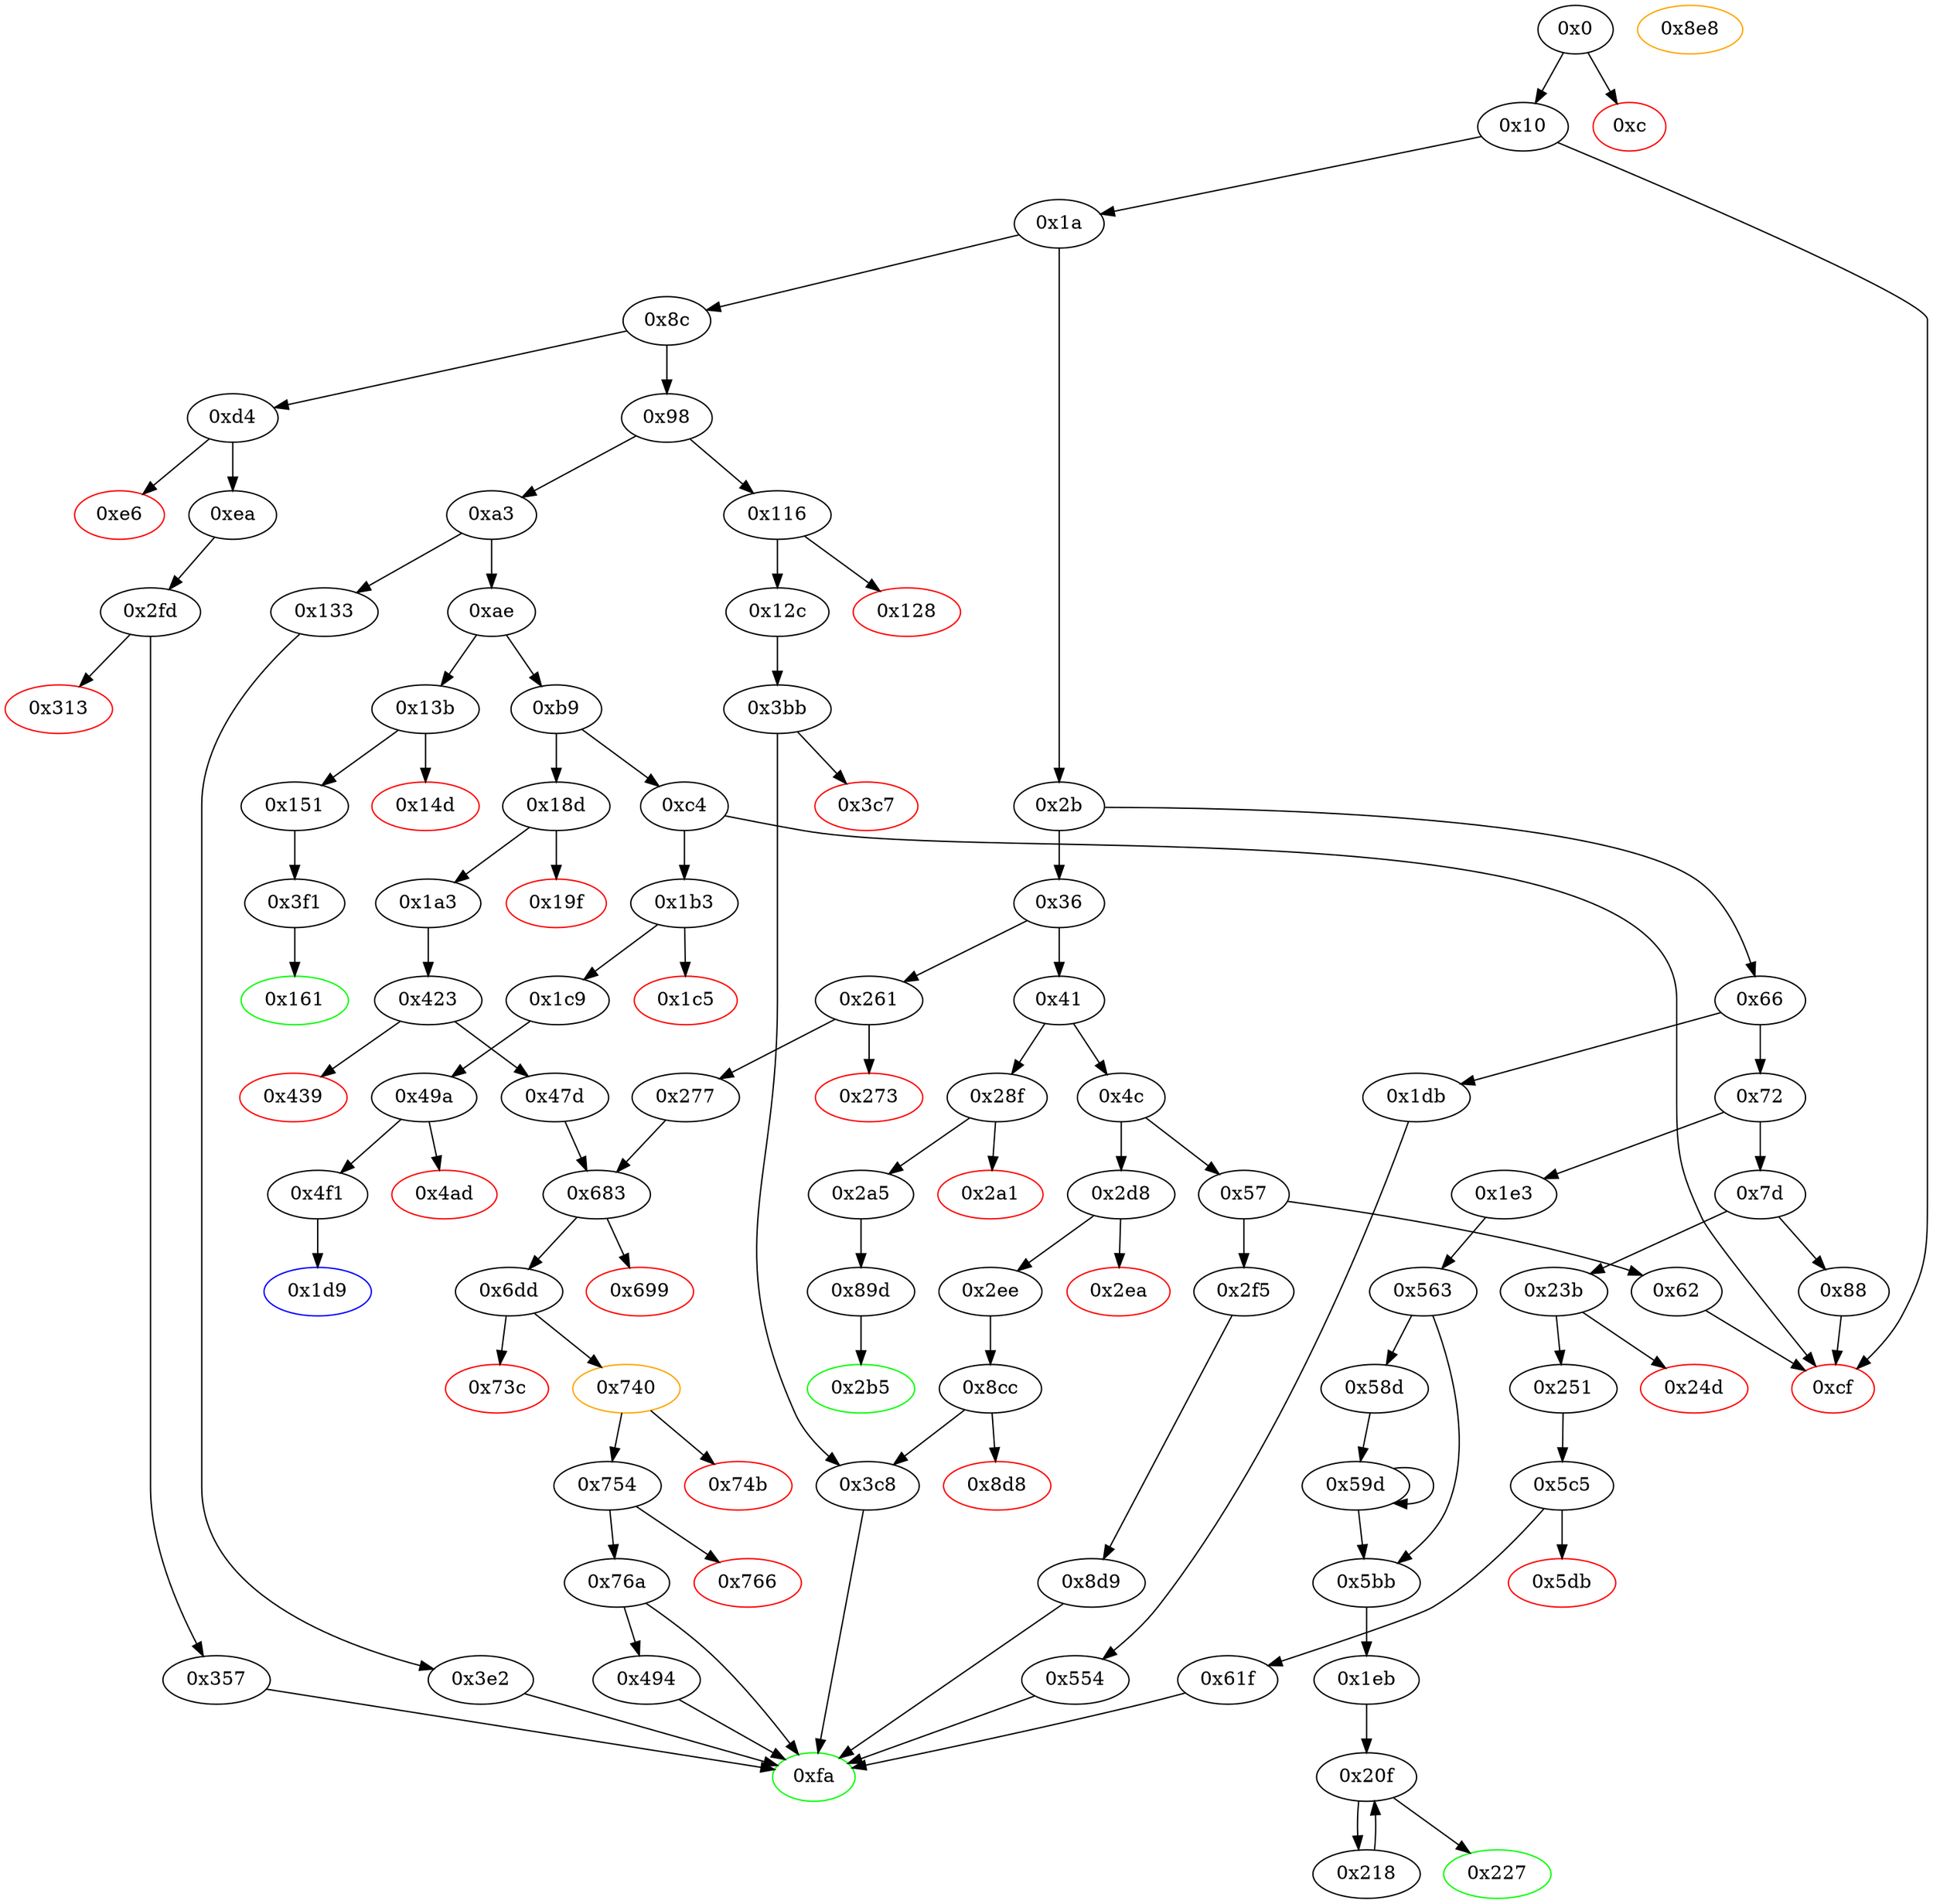 digraph "" {
"0x133" [fillcolor=white, id="0x133", style=filled, tooltip="Block 0x133\n[0x133:0x13a]\n---\nPredecessors: [0xa3]\nSuccessors: [0x3e2]\n---\n0x133 JUMPDEST\n0x134 PUSH2 0xfa\n0x137 PUSH2 0x3e2\n0x13a JUMP\n---\n0x133: JUMPDEST \n0x134: V102 = 0xfa\n0x137: V103 = 0x3e2\n0x13a: JUMP 0x3e2\n---\nEntry stack: [V13]\nStack pops: 0\nStack additions: [0xfa]\nExit stack: [V13, 0xfa]\n\nDef sites:\nV13: {0x1a.0x1f}\n"];
"0x740" [color=orange, fillcolor=white, id="0x740", style=filled, tooltip="Block 0x740\n[0x740:0x74a]\n---\nPredecessors: [0x6dd]\nSuccessors: [0x74b, 0x754]\n---\n0x740 JUMPDEST\n0x741 POP\n0x742 GAS\n0x743 CALL\n0x744 ISZERO\n0x745 DUP1\n0x746 ISZERO\n0x747 PUSH2 0x754\n0x74a JUMPI\n---\n0x740: JUMPDEST \n0x742: V653 = GAS\n0x743: V654 = CALL V653 V641 0x0 V639 V647 V639 0x20\n0x744: V655 = ISZERO V654\n0x746: V656 = ISZERO V655\n0x747: V657 = 0x754\n0x74a: JUMPI 0x754 V656\n---\nEntry stack: [V13, 0xfa, V154, S15, {0xfa, 0x494}, S13, S12, 0x0, 0x0, V641, 0x12f47315, V644, 0x20, V639, V647, V639, 0x0, V641, V649]\nStack pops: 7\nStack additions: [V655]\nExit stack: [V13, 0xfa, V154, S15, {0xfa, 0x494}, S13, S12, 0x0, 0x0, V641, 0x12f47315, V644, V655]\n\nDef sites:\nV13: {0x1a.0x1f}\n0xfa: {0x18d.0x18e}\nV154: {0x1a3.0x1ae}\nS15: {0x423.0x427, 0x1a.0x1f}\n{0xfa, 0x494}: {0x261.0x262, 0x47d.0x481}\nS13: {0x1a3.0x1ae, 0x277.0x284}\nS12: {0x47d.0x48f, 0x277.0x28a}\n0x0: {0x683_0x277.0x687, 0x683_0x47d.0x687}\n0x0: {0x6dd.0x713}\nV641: {0x6dd.0x718}\n0x12f47315: {0x6dd.0x71a}\nV644: {0x6dd.0x724}\n0x20: {0x6dd.0x726}\nV639: {0x6dd.0x712}\nV647: {0x6dd.0x72f}\nV639: {0x6dd.0x712}\n0x0: {0x6dd.0x713}\nV641: {0x6dd.0x718}\nV649: {0x6dd.0x735}\n"];
"0x1e3" [fillcolor=white, id="0x1e3", style=filled, tooltip="Block 0x1e3\n[0x1e3:0x1ea]\n---\nPredecessors: [0x72]\nSuccessors: [0x563]\n---\n0x1e3 JUMPDEST\n0x1e4 PUSH2 0x1eb\n0x1e7 PUSH2 0x563\n0x1ea JUMP\n---\n0x1e3: JUMPDEST \n0x1e4: V175 = 0x1eb\n0x1e7: V176 = 0x563\n0x1ea: JUMP 0x563\n---\nEntry stack: [V13]\nStack pops: 0\nStack additions: [0x1eb]\nExit stack: [V13, 0x1eb]\n\nDef sites:\nV13: {0x1a.0x1f}\n"];
"0x699" [color=red, fillcolor=white, id="0x699", style=filled, tooltip="Block 0x699\n[0x699:0x6dc]\n---\nPredecessors: [0x683]\nSuccessors: []\n---\n0x699 PUSH1 0x40\n0x69b DUP1\n0x69c MLOAD\n0x69d PUSH3 0x461bcd\n0x6a1 PUSH1 0xe5\n0x6a3 SHL\n0x6a4 DUP2\n0x6a5 MSTORE\n0x6a6 PUSH1 0x20\n0x6a8 PUSH1 0x4\n0x6aa DUP3\n0x6ab ADD\n0x6ac MSTORE\n0x6ad PUSH1 0x15\n0x6af PUSH1 0x24\n0x6b1 DUP3\n0x6b2 ADD\n0x6b3 MSTORE\n0x6b4 PUSH21 0x4f6e6c79204f776e65722061636365737369626c65\n0x6ca PUSH1 0x58\n0x6cc SHL\n0x6cd PUSH1 0x44\n0x6cf DUP3\n0x6d0 ADD\n0x6d1 MSTORE\n0x6d2 SWAP1\n0x6d3 MLOAD\n0x6d4 SWAP1\n0x6d5 DUP2\n0x6d6 SWAP1\n0x6d7 SUB\n0x6d8 PUSH1 0x64\n0x6da ADD\n0x6db SWAP1\n0x6dc REVERT\n---\n0x699: V599 = 0x40\n0x69c: V600 = M[0x40]\n0x69d: V601 = 0x461bcd\n0x6a1: V602 = 0xe5\n0x6a3: V603 = SHL 0xe5 0x461bcd\n0x6a5: M[V600] = 0x8c379a000000000000000000000000000000000000000000000000000000000\n0x6a6: V604 = 0x20\n0x6a8: V605 = 0x4\n0x6ab: V606 = ADD V600 0x4\n0x6ac: M[V606] = 0x20\n0x6ad: V607 = 0x15\n0x6af: V608 = 0x24\n0x6b2: V609 = ADD V600 0x24\n0x6b3: M[V609] = 0x15\n0x6b4: V610 = 0x4f6e6c79204f776e65722061636365737369626c65\n0x6ca: V611 = 0x58\n0x6cc: V612 = SHL 0x58 0x4f6e6c79204f776e65722061636365737369626c65\n0x6cd: V613 = 0x44\n0x6d0: V614 = ADD V600 0x44\n0x6d1: M[V614] = 0x4f6e6c79204f776e65722061636365737369626c650000000000000000000000\n0x6d3: V615 = M[0x40]\n0x6d7: V616 = SUB V600 V615\n0x6d8: V617 = 0x64\n0x6da: V618 = ADD 0x64 V616\n0x6dc: REVERT V615 V618\n---\nEntry stack: [V13, 0xfa, V154, S4, {0xfa, 0x494}, S2, S1, 0x0]\nStack pops: 0\nStack additions: []\nExit stack: [V13, 0xfa, V154, S4, {0xfa, 0x494}, S2, S1, 0x0]\n\nDef sites:\nV13: {0x1a.0x1f}\n0xfa: {0x18d.0x18e}\nV154: {0x1a3.0x1ae}\nS4: {0x423.0x427, 0x1a.0x1f}\n{0xfa, 0x494}: {0x261.0x262, 0x47d.0x481}\nS2: {0x1a3.0x1ae, 0x277.0x284}\nS1: {0x47d.0x48f, 0x277.0x28a}\n0x0: {0x683.0x687}\n"];
"0x2b5" [color=green, fillcolor=white, id="0x2b5", style=filled, tooltip="Block 0x2b5\n[0x2b5:0x2d7]\n---\nPredecessors: [0x89d]\nSuccessors: []\n---\n0x2b5 JUMPDEST\n0x2b6 PUSH1 0x40\n0x2b8 DUP1\n0x2b9 MLOAD\n0x2ba PUSH1 0x1\n0x2bc PUSH1 0x1\n0x2be PUSH1 0xa0\n0x2c0 SHL\n0x2c1 SUB\n0x2c2 SWAP1\n0x2c3 SWAP4\n0x2c4 AND\n0x2c5 DUP4\n0x2c6 MSTORE\n0x2c7 SWAP1\n0x2c8 ISZERO\n0x2c9 ISZERO\n0x2ca PUSH1 0x20\n0x2cc DUP4\n0x2cd ADD\n0x2ce MSTORE\n0x2cf DUP1\n0x2d0 MLOAD\n0x2d1 SWAP2\n0x2d2 DUP3\n0x2d3 SWAP1\n0x2d4 SUB\n0x2d5 ADD\n0x2d6 SWAP1\n0x2d7 RETURN\n---\n0x2b5: JUMPDEST \n0x2b6: V255 = 0x40\n0x2b9: V256 = M[0x40]\n0x2ba: V257 = 0x1\n0x2bc: V258 = 0x1\n0x2be: V259 = 0xa0\n0x2c0: V260 = SHL 0xa0 0x1\n0x2c1: V261 = SUB 0x10000000000000000000000000000000000000000 0x1\n0x2c4: V262 = AND V757 0xffffffffffffffffffffffffffffffffffffffff\n0x2c6: M[V256] = V262\n0x2c8: V263 = ISZERO V763\n0x2c9: V264 = ISZERO V263\n0x2ca: V265 = 0x20\n0x2cd: V266 = ADD V256 0x20\n0x2ce: M[V266] = V264\n0x2d0: V267 = M[0x40]\n0x2d4: V268 = SUB V256 V267\n0x2d5: V269 = ADD V268 0x40\n0x2d7: RETURN V267 V269\n---\nEntry stack: [V13, V757, V763]\nStack pops: 2\nStack additions: []\nExit stack: [V13]\n\nDef sites:\nV13: {0x1a.0x1f}\nV757: {0x89d.0x8bd}\nV763: {0x89d.0x8c9}\n"];
"0x4c" [fillcolor=white, id="0x4c", style=filled, tooltip="Block 0x4c\n[0x4c:0x56]\n---\nPredecessors: [0x41]\nSuccessors: [0x57, 0x2d8]\n---\n0x4c DUP1\n0x4d PUSH4 0xe792dd8a\n0x52 EQ\n0x53 PUSH2 0x2d8\n0x56 JUMPI\n---\n0x4d: V26 = 0xe792dd8a\n0x52: V27 = EQ 0xe792dd8a V13\n0x53: V28 = 0x2d8\n0x56: JUMPI 0x2d8 V27\n---\nEntry stack: [V13]\nStack pops: 1\nStack additions: [S0]\nExit stack: [V13]\n\nDef sites:\nV13: {0x1a.0x1f}\n"];
"0x423" [fillcolor=white, id="0x423", style=filled, tooltip="Block 0x423\n[0x423:0x438]\n---\nPredecessors: [0x1a3]\nSuccessors: [0x439, 0x47d]\n---\n0x423 JUMPDEST\n0x424 PUSH1 0x1\n0x426 SLOAD\n0x427 PUSH1 0x0\n0x429 SWAP1\n0x42a PUSH1 0x1\n0x42c PUSH1 0x1\n0x42e PUSH1 0xa0\n0x430 SHL\n0x431 SUB\n0x432 AND\n0x433 CALLER\n0x434 EQ\n0x435 PUSH2 0x47d\n0x438 JUMPI\n---\n0x423: JUMPDEST \n0x424: V386 = 0x1\n0x426: V387 = S[0x1]\n0x427: V388 = 0x0\n0x42a: V389 = 0x1\n0x42c: V390 = 0x1\n0x42e: V391 = 0xa0\n0x430: V392 = SHL 0xa0 0x1\n0x431: V393 = SUB 0x10000000000000000000000000000000000000000 0x1\n0x432: V394 = AND 0xffffffffffffffffffffffffffffffffffffffff V387\n0x433: V395 = CALLER\n0x434: V396 = EQ V395 V394\n0x435: V397 = 0x47d\n0x438: JUMPI 0x47d V396\n---\nEntry stack: [V13, 0xfa, V154]\nStack pops: 0\nStack additions: [0x0]\nExit stack: [V13, 0xfa, V154, 0x0]\n\nDef sites:\nV13: {0x1a.0x1f}\n0xfa: {0x18d.0x18e}\nV154: {0x1a3.0x1ae}\n"];
"0x2d8" [fillcolor=white, id="0x2d8", style=filled, tooltip="Block 0x2d8\n[0x2d8:0x2e9]\n---\nPredecessors: [0x4c]\nSuccessors: [0x2ea, 0x2ee]\n---\n0x2d8 JUMPDEST\n0x2d9 PUSH2 0xfa\n0x2dc PUSH1 0x4\n0x2de DUP1\n0x2df CALLDATASIZE\n0x2e0 SUB\n0x2e1 PUSH1 0x20\n0x2e3 DUP2\n0x2e4 LT\n0x2e5 ISZERO\n0x2e6 PUSH2 0x2ee\n0x2e9 JUMPI\n---\n0x2d8: JUMPDEST \n0x2d9: V270 = 0xfa\n0x2dc: V271 = 0x4\n0x2df: V272 = CALLDATASIZE\n0x2e0: V273 = SUB V272 0x4\n0x2e1: V274 = 0x20\n0x2e4: V275 = LT V273 0x20\n0x2e5: V276 = ISZERO V275\n0x2e6: V277 = 0x2ee\n0x2e9: JUMPI 0x2ee V276\n---\nEntry stack: [V13]\nStack pops: 0\nStack additions: [0xfa, 0x4, V273]\nExit stack: [V13, 0xfa, 0x4, V273]\n\nDef sites:\nV13: {0x1a.0x1f}\n"];
"0x439" [color=red, fillcolor=white, id="0x439", style=filled, tooltip="Block 0x439\n[0x439:0x47c]\n---\nPredecessors: [0x423]\nSuccessors: []\n---\n0x439 PUSH1 0x40\n0x43b DUP1\n0x43c MLOAD\n0x43d PUSH3 0x461bcd\n0x441 PUSH1 0xe5\n0x443 SHL\n0x444 DUP2\n0x445 MSTORE\n0x446 PUSH1 0x20\n0x448 PUSH1 0x4\n0x44a DUP3\n0x44b ADD\n0x44c MSTORE\n0x44d PUSH1 0x15\n0x44f PUSH1 0x24\n0x451 DUP3\n0x452 ADD\n0x453 MSTORE\n0x454 PUSH21 0x4f6e6c79204f776e65722061636365737369626c65\n0x46a PUSH1 0x58\n0x46c SHL\n0x46d PUSH1 0x44\n0x46f DUP3\n0x470 ADD\n0x471 MSTORE\n0x472 SWAP1\n0x473 MLOAD\n0x474 SWAP1\n0x475 DUP2\n0x476 SWAP1\n0x477 SUB\n0x478 PUSH1 0x64\n0x47a ADD\n0x47b SWAP1\n0x47c REVERT\n---\n0x439: V398 = 0x40\n0x43c: V399 = M[0x40]\n0x43d: V400 = 0x461bcd\n0x441: V401 = 0xe5\n0x443: V402 = SHL 0xe5 0x461bcd\n0x445: M[V399] = 0x8c379a000000000000000000000000000000000000000000000000000000000\n0x446: V403 = 0x20\n0x448: V404 = 0x4\n0x44b: V405 = ADD V399 0x4\n0x44c: M[V405] = 0x20\n0x44d: V406 = 0x15\n0x44f: V407 = 0x24\n0x452: V408 = ADD V399 0x24\n0x453: M[V408] = 0x15\n0x454: V409 = 0x4f6e6c79204f776e65722061636365737369626c65\n0x46a: V410 = 0x58\n0x46c: V411 = SHL 0x58 0x4f6e6c79204f776e65722061636365737369626c65\n0x46d: V412 = 0x44\n0x470: V413 = ADD V399 0x44\n0x471: M[V413] = 0x4f6e6c79204f776e65722061636365737369626c650000000000000000000000\n0x473: V414 = M[0x40]\n0x477: V415 = SUB V399 V414\n0x478: V416 = 0x64\n0x47a: V417 = ADD 0x64 V415\n0x47c: REVERT V414 V417\n---\nEntry stack: [V13, 0xfa, V154, 0x0]\nStack pops: 0\nStack additions: []\nExit stack: [V13, 0xfa, V154, 0x0]\n\nDef sites:\nV13: {0x1a.0x1f}\n0xfa: {0x18d.0x18e}\nV154: {0x1a3.0x1ae}\n0x0: {0x423.0x427}\n"];
"0x2b" [fillcolor=white, id="0x2b", style=filled, tooltip="Block 0x2b\n[0x2b:0x35]\n---\nPredecessors: [0x1a]\nSuccessors: [0x36, 0x66]\n---\n0x2b DUP1\n0x2c PUSH4 0xb224ea23\n0x31 GT\n0x32 PUSH2 0x66\n0x35 JUMPI\n---\n0x2c: V17 = 0xb224ea23\n0x31: V18 = GT 0xb224ea23 V13\n0x32: V19 = 0x66\n0x35: JUMPI 0x66 V18\n---\nEntry stack: [V13]\nStack pops: 1\nStack additions: [S0]\nExit stack: [V13]\n\nDef sites:\nV13: {0x1a.0x1f}\n"];
"0x1c5" [color=red, fillcolor=white, id="0x1c5", style=filled, tooltip="Block 0x1c5\n[0x1c5:0x1c8]\n---\nPredecessors: [0x1b3]\nSuccessors: []\n---\n0x1c5 PUSH1 0x0\n0x1c7 DUP1\n0x1c8 REVERT\n---\n0x1c5: V164 = 0x0\n0x1c8: REVERT 0x0 0x0\n---\nEntry stack: [V13, 0x1d9, 0x4, V159]\nStack pops: 0\nStack additions: []\nExit stack: [V13, 0x1d9, 0x4, V159]\n\nDef sites:\nV13: {0x1a.0x1f}\n0x1d9: {0x1b3.0x1b4}\n0x4: {0x1b3.0x1b7}\nV159: {0x1b3.0x1bb}\n"];
"0x57" [fillcolor=white, id="0x57", style=filled, tooltip="Block 0x57\n[0x57:0x61]\n---\nPredecessors: [0x4c]\nSuccessors: [0x62, 0x2f5]\n---\n0x57 DUP1\n0x58 PUSH4 0xed747357\n0x5d EQ\n0x5e PUSH2 0x2f5\n0x61 JUMPI\n---\n0x58: V29 = 0xed747357\n0x5d: V30 = EQ 0xed747357 V13\n0x5e: V31 = 0x2f5\n0x61: JUMPI 0x2f5 V30\n---\nEntry stack: [V13]\nStack pops: 1\nStack additions: [S0]\nExit stack: [V13]\n\nDef sites:\nV13: {0x1a.0x1f}\n"];
"0x1a" [fillcolor=white, id="0x1a", style=filled, tooltip="Block 0x1a\n[0x1a:0x2a]\n---\nPredecessors: [0x10]\nSuccessors: [0x2b, 0x8c]\n---\n0x1a PUSH1 0x0\n0x1c CALLDATALOAD\n0x1d PUSH1 0xe0\n0x1f SHR\n0x20 DUP1\n0x21 PUSH4 0x81d6bb50\n0x26 GT\n0x27 PUSH2 0x8c\n0x2a JUMPI\n---\n0x1a: V10 = 0x0\n0x1c: V11 = CALLDATALOAD 0x0\n0x1d: V12 = 0xe0\n0x1f: V13 = SHR 0xe0 V11\n0x21: V14 = 0x81d6bb50\n0x26: V15 = GT 0x81d6bb50 V13\n0x27: V16 = 0x8c\n0x2a: JUMPI 0x8c V15\n---\nEntry stack: []\nStack pops: 0\nStack additions: [V13]\nExit stack: [V13]\n\nDef sites:\n"];
"0x19f" [color=red, fillcolor=white, id="0x19f", style=filled, tooltip="Block 0x19f\n[0x19f:0x1a2]\n---\nPredecessors: [0x18d]\nSuccessors: []\n---\n0x19f PUSH1 0x0\n0x1a1 DUP1\n0x1a2 REVERT\n---\n0x19f: V147 = 0x0\n0x1a2: REVERT 0x0 0x0\n---\nEntry stack: [V13, 0xfa, 0x4, V142]\nStack pops: 0\nStack additions: []\nExit stack: [V13, 0xfa, 0x4, V142]\n\nDef sites:\nV13: {0x1a.0x1f}\n0xfa: {0x18d.0x18e}\n0x4: {0x18d.0x191}\nV142: {0x18d.0x195}\n"];
"0x3c7" [color=red, fillcolor=white, id="0x3c7", style=filled, tooltip="Block 0x3c7\n[0x3c7:0x3c7]\n---\nPredecessors: [0x3bb]\nSuccessors: []\n---\n0x3c7 INVALID\n---\n0x3c7: INVALID \n---\nEntry stack: [V13, 0xfa, V100, 0x3, V100]\nStack pops: 0\nStack additions: []\nExit stack: [V13, 0xfa, V100, 0x3, V100]\n\nDef sites:\nV13: {0x1a.0x1f}\n0xfa: {0x116.0x117}\nV100: {0x12c.0x12e}\n0x3: {0x3bb.0x3bc}\nV100: {0x12c.0x12e}\n"];
"0x24d" [color=red, fillcolor=white, id="0x24d", style=filled, tooltip="Block 0x24d\n[0x24d:0x250]\n---\nPredecessors: [0x23b]\nSuccessors: []\n---\n0x24d PUSH1 0x0\n0x24f DUP1\n0x250 REVERT\n---\n0x24d: V208 = 0x0\n0x250: REVERT 0x0 0x0\n---\nEntry stack: [V13, 0xfa, 0x4, V203]\nStack pops: 0\nStack additions: []\nExit stack: [V13, 0xfa, 0x4, V203]\n\nDef sites:\nV13: {0x1a.0x1f}\n0xfa: {0x23b.0x23c}\n0x4: {0x23b.0x23f}\nV203: {0x23b.0x243}\n"];
"0x88" [fillcolor=white, id="0x88", style=filled, tooltip="Block 0x88\n[0x88:0x8b]\n---\nPredecessors: [0x7d]\nSuccessors: [0xcf]\n---\n0x88 PUSH2 0xcf\n0x8b JUMP\n---\n0x88: V42 = 0xcf\n0x8b: JUMP 0xcf\n---\nEntry stack: [V13]\nStack pops: 0\nStack additions: []\nExit stack: [V13]\n\nDef sites:\nV13: {0x1a.0x1f}\n"];
"0x98" [fillcolor=white, id="0x98", style=filled, tooltip="Block 0x98\n[0x98:0xa2]\n---\nPredecessors: [0x8c]\nSuccessors: [0xa3, 0x116]\n---\n0x98 DUP1\n0x99 PUSH4 0x1c805e51\n0x9e EQ\n0x9f PUSH2 0x116\n0xa2 JUMPI\n---\n0x99: V46 = 0x1c805e51\n0x9e: V47 = EQ 0x1c805e51 V13\n0x9f: V48 = 0x116\n0xa2: JUMPI 0x116 V47\n---\nEntry stack: [V13]\nStack pops: 1\nStack additions: [S0]\nExit stack: [V13]\n\nDef sites:\nV13: {0x1a.0x1f}\n"];
"0x14d" [color=red, fillcolor=white, id="0x14d", style=filled, tooltip="Block 0x14d\n[0x14d:0x150]\n---\nPredecessors: [0x13b]\nSuccessors: []\n---\n0x14d PUSH1 0x0\n0x14f DUP1\n0x150 REVERT\n---\n0x14d: V112 = 0x0\n0x150: REVERT 0x0 0x0\n---\nEntry stack: [V13, 0x161, 0x4, V107]\nStack pops: 0\nStack additions: []\nExit stack: [V13, 0x161, 0x4, V107]\n\nDef sites:\nV13: {0x1a.0x1f}\n0x161: {0x13b.0x13c}\n0x4: {0x13b.0x13f}\nV107: {0x13b.0x143}\n"];
"0x1db" [fillcolor=white, id="0x1db", style=filled, tooltip="Block 0x1db\n[0x1db:0x1e2]\n---\nPredecessors: [0x66]\nSuccessors: [0x554]\n---\n0x1db JUMPDEST\n0x1dc PUSH2 0xfa\n0x1df PUSH2 0x554\n0x1e2 JUMP\n---\n0x1db: JUMPDEST \n0x1dc: V173 = 0xfa\n0x1df: V174 = 0x554\n0x1e2: JUMP 0x554\n---\nEntry stack: [V13]\nStack pops: 0\nStack additions: [0xfa]\nExit stack: [V13, 0xfa]\n\nDef sites:\nV13: {0x1a.0x1f}\n"];
"0x2a5" [fillcolor=white, id="0x2a5", style=filled, tooltip="Block 0x2a5\n[0x2a5:0x2b4]\n---\nPredecessors: [0x28f]\nSuccessors: [0x89d]\n---\n0x2a5 JUMPDEST\n0x2a6 POP\n0x2a7 CALLDATALOAD\n0x2a8 PUSH1 0x1\n0x2aa PUSH1 0x1\n0x2ac PUSH1 0xa0\n0x2ae SHL\n0x2af SUB\n0x2b0 AND\n0x2b1 PUSH2 0x89d\n0x2b4 JUMP\n---\n0x2a5: JUMPDEST \n0x2a7: V247 = CALLDATALOAD 0x4\n0x2a8: V248 = 0x1\n0x2aa: V249 = 0x1\n0x2ac: V250 = 0xa0\n0x2ae: V251 = SHL 0xa0 0x1\n0x2af: V252 = SUB 0x10000000000000000000000000000000000000000 0x1\n0x2b0: V253 = AND 0xffffffffffffffffffffffffffffffffffffffff V247\n0x2b1: V254 = 0x89d\n0x2b4: JUMP 0x89d\n---\nEntry stack: [V13, 0x2b5, 0x4, V241]\nStack pops: 2\nStack additions: [V253]\nExit stack: [V13, 0x2b5, V253]\n\nDef sites:\nV13: {0x1a.0x1f}\n0x2b5: {0x28f.0x290}\n0x4: {0x28f.0x293}\nV241: {0x28f.0x297}\n"];
"0x357" [fillcolor=white, id="0x357", style=filled, tooltip="Block 0x357\n[0x357:0x3ba]\n---\nPredecessors: [0x2fd]\nSuccessors: [0xfa]\n---\n0x357 JUMPDEST\n0x358 PUSH1 0x0\n0x35a DUP1\n0x35b SLOAD\n0x35c PUSH1 0x1\n0x35e PUSH1 0x1\n0x360 PUSH1 0xa0\n0x362 SHL\n0x363 SUB\n0x364 DUP5\n0x365 DUP2\n0x366 AND\n0x367 PUSH1 0x1\n0x369 PUSH1 0x1\n0x36b PUSH1 0xa0\n0x36d SHL\n0x36e SUB\n0x36f NOT\n0x370 DUP4\n0x371 AND\n0x372 OR\n0x373 SWAP3\n0x374 DUP4\n0x375 SWAP1\n0x376 SSTORE\n0x377 PUSH1 0x40\n0x379 DUP1\n0x37a MLOAD\n0x37b SWAP3\n0x37c DUP3\n0x37d AND\n0x37e DUP1\n0x37f DUP5\n0x380 MSTORE\n0x381 SWAP4\n0x382 SWAP1\n0x383 SWAP2\n0x384 AND\n0x385 PUSH1 0x20\n0x387 DUP4\n0x388 ADD\n0x389 MSTORE\n0x38a DUP1\n0x38b MLOAD\n0x38c PUSH32 0x9c5fdc929e664850489a5116a9269d0244aa90b88ab4c2f40b4eee7a3721efa1\n0x3ad SWAP3\n0x3ae DUP2\n0x3af SWAP1\n0x3b0 SUB\n0x3b1 SWAP1\n0x3b2 SWAP2\n0x3b3 ADD\n0x3b4 SWAP1\n0x3b5 LOG1\n0x3b6 POP\n0x3b7 SWAP2\n0x3b8 SWAP1\n0x3b9 POP\n0x3ba JUMP\n---\n0x357: JUMPDEST \n0x358: V315 = 0x0\n0x35b: V316 = S[0x0]\n0x35c: V317 = 0x1\n0x35e: V318 = 0x1\n0x360: V319 = 0xa0\n0x362: V320 = SHL 0xa0 0x1\n0x363: V321 = SUB 0x10000000000000000000000000000000000000000 0x1\n0x366: V322 = AND 0xffffffffffffffffffffffffffffffffffffffff V77\n0x367: V323 = 0x1\n0x369: V324 = 0x1\n0x36b: V325 = 0xa0\n0x36d: V326 = SHL 0xa0 0x1\n0x36e: V327 = SUB 0x10000000000000000000000000000000000000000 0x1\n0x36f: V328 = NOT 0xffffffffffffffffffffffffffffffffffffffff\n0x371: V329 = AND V316 0xffffffffffffffffffffffff0000000000000000000000000000000000000000\n0x372: V330 = OR V329 V322\n0x376: S[0x0] = V330\n0x377: V331 = 0x40\n0x37a: V332 = M[0x40]\n0x37d: V333 = AND 0xffffffffffffffffffffffffffffffffffffffff V316\n0x380: M[V332] = V333\n0x384: V334 = AND 0xffffffffffffffffffffffffffffffffffffffff V330\n0x385: V335 = 0x20\n0x388: V336 = ADD V332 0x20\n0x389: M[V336] = V334\n0x38b: V337 = M[0x40]\n0x38c: V338 = 0x9c5fdc929e664850489a5116a9269d0244aa90b88ab4c2f40b4eee7a3721efa1\n0x3b0: V339 = SUB V332 V337\n0x3b3: V340 = ADD 0x40 V339\n0x3b5: LOG V337 V340 0x9c5fdc929e664850489a5116a9269d0244aa90b88ab4c2f40b4eee7a3721efa1\n0x3ba: JUMP 0xfa\n---\nEntry stack: [V13, 0xfa, V77, 0x0]\nStack pops: 3\nStack additions: [S0]\nExit stack: [V13, 0x0]\n\nDef sites:\nV13: {0x1a.0x1f}\n0xfa: {0xd4.0xd5}\nV77: {0xea.0xf5}\n0x0: {0x2fd.0x301}\n"];
"0xae" [fillcolor=white, id="0xae", style=filled, tooltip="Block 0xae\n[0xae:0xb8]\n---\nPredecessors: [0xa3]\nSuccessors: [0xb9, 0x13b]\n---\n0xae DUP1\n0xaf PUSH4 0x31e725a7\n0xb4 EQ\n0xb5 PUSH2 0x13b\n0xb8 JUMPI\n---\n0xaf: V52 = 0x31e725a7\n0xb4: V53 = EQ 0x31e725a7 V13\n0xb5: V54 = 0x13b\n0xb8: JUMPI 0x13b V53\n---\nEntry stack: [V13]\nStack pops: 1\nStack additions: [S0]\nExit stack: [V13]\n\nDef sites:\nV13: {0x1a.0x1f}\n"];
"0x218" [fillcolor=white, id="0x218", style=filled, tooltip="Block 0x218\n[0x218:0x226]\n---\nPredecessors: [0x20f]\nSuccessors: [0x20f]\n---\n0x218 DUP2\n0x219 DUP2\n0x21a ADD\n0x21b MLOAD\n0x21c DUP4\n0x21d DUP3\n0x21e ADD\n0x21f MSTORE\n0x220 PUSH1 0x20\n0x222 ADD\n0x223 PUSH2 0x20f\n0x226 JUMP\n---\n0x21a: V190 = ADD S0 V184\n0x21b: V191 = M[V190]\n0x21e: V192 = ADD S0 V183\n0x21f: M[V192] = V191\n0x220: V193 = 0x20\n0x222: V194 = ADD 0x20 S0\n0x223: V195 = 0x20f\n0x226: JUMP 0x20f\n---\nEntry stack: [V13, V501, V178, V178, V183, V184, V185, V185, V183, V184, S0]\nStack pops: 3\nStack additions: [S2, S1, V194]\nExit stack: [V13, V501, V178, V178, V183, V184, V185, V185, V183, V184, V194]\n\nDef sites:\nV13: {0x1a.0x1f}\nV501: {0x563.0x573}\nV178: {0x1eb.0x1ef}\nV178: {0x1eb.0x1ef}\nV183: {0x1eb.0x203}\nV184: {0x1eb.0x207}\nV185: {0x1eb.0x209}\nV185: {0x1eb.0x209}\nV183: {0x1eb.0x203}\nV184: {0x1eb.0x207}\nS0: {0x218.0x222, 0x1eb.0x20d}\n"];
"0x2a1" [color=red, fillcolor=white, id="0x2a1", style=filled, tooltip="Block 0x2a1\n[0x2a1:0x2a4]\n---\nPredecessors: [0x28f]\nSuccessors: []\n---\n0x2a1 PUSH1 0x0\n0x2a3 DUP1\n0x2a4 REVERT\n---\n0x2a1: V246 = 0x0\n0x2a4: REVERT 0x0 0x0\n---\nEntry stack: [V13, 0x2b5, 0x4, V241]\nStack pops: 0\nStack additions: []\nExit stack: [V13, 0x2b5, 0x4, V241]\n\nDef sites:\nV13: {0x1a.0x1f}\n0x2b5: {0x28f.0x290}\n0x4: {0x28f.0x293}\nV241: {0x28f.0x297}\n"];
"0x227" [color=green, fillcolor=white, id="0x227", style=filled, tooltip="Block 0x227\n[0x227:0x23a]\n---\nPredecessors: [0x20f]\nSuccessors: []\n---\n0x227 JUMPDEST\n0x228 POP\n0x229 POP\n0x22a POP\n0x22b POP\n0x22c SWAP1\n0x22d POP\n0x22e ADD\n0x22f SWAP3\n0x230 POP\n0x231 POP\n0x232 POP\n0x233 PUSH1 0x40\n0x235 MLOAD\n0x236 DUP1\n0x237 SWAP2\n0x238 SUB\n0x239 SWAP1\n0x23a RETURN\n---\n0x227: JUMPDEST \n0x22e: V196 = ADD V185 V183\n0x233: V197 = 0x40\n0x235: V198 = M[0x40]\n0x238: V199 = SUB V196 V198\n0x23a: RETURN V198 V199\n---\nEntry stack: [V13, V501, V178, V178, V183, V184, V185, V185, V183, V184, S0]\nStack pops: 10\nStack additions: []\nExit stack: [V13]\n\nDef sites:\nV13: {0x1a.0x1f}\nV501: {0x563.0x573}\nV178: {0x1eb.0x1ef}\nV178: {0x1eb.0x1ef}\nV183: {0x1eb.0x203}\nV184: {0x1eb.0x207}\nV185: {0x1eb.0x209}\nV185: {0x1eb.0x209}\nV183: {0x1eb.0x203}\nV184: {0x1eb.0x207}\nS0: {0x218.0x222, 0x1eb.0x20d}\n"];
"0xea" [fillcolor=white, id="0xea", style=filled, tooltip="Block 0xea\n[0xea:0xf9]\n---\nPredecessors: [0xd4]\nSuccessors: [0x2fd]\n---\n0xea JUMPDEST\n0xeb POP\n0xec CALLDATALOAD\n0xed PUSH1 0x1\n0xef PUSH1 0x1\n0xf1 PUSH1 0xa0\n0xf3 SHL\n0xf4 SUB\n0xf5 AND\n0xf6 PUSH2 0x2fd\n0xf9 JUMP\n---\n0xea: JUMPDEST \n0xec: V71 = CALLDATALOAD 0x4\n0xed: V72 = 0x1\n0xef: V73 = 0x1\n0xf1: V74 = 0xa0\n0xf3: V75 = SHL 0xa0 0x1\n0xf4: V76 = SUB 0x10000000000000000000000000000000000000000 0x1\n0xf5: V77 = AND 0xffffffffffffffffffffffffffffffffffffffff V71\n0xf6: V78 = 0x2fd\n0xf9: JUMP 0x2fd\n---\nEntry stack: [V13, 0xfa, 0x4, V65]\nStack pops: 2\nStack additions: [V77]\nExit stack: [V13, 0xfa, V77]\n\nDef sites:\nV13: {0x1a.0x1f}\n0xfa: {0xd4.0xd5}\n0x4: {0xd4.0xd8}\nV65: {0xd4.0xdc}\n"];
"0x47d" [fillcolor=white, id="0x47d", style=filled, tooltip="Block 0x47d\n[0x47d:0x493]\n---\nPredecessors: [0x423]\nSuccessors: [0x683]\n---\n0x47d JUMPDEST\n0x47e PUSH1 0x0\n0x480 SLOAD\n0x481 PUSH2 0x494\n0x484 SWAP1\n0x485 DUP4\n0x486 SWAP1\n0x487 PUSH1 0x1\n0x489 PUSH1 0x1\n0x48b PUSH1 0xa0\n0x48d SHL\n0x48e SUB\n0x48f AND\n0x490 PUSH2 0x683\n0x493 JUMP\n---\n0x47d: JUMPDEST \n0x47e: V418 = 0x0\n0x480: V419 = S[0x0]\n0x481: V420 = 0x494\n0x487: V421 = 0x1\n0x489: V422 = 0x1\n0x48b: V423 = 0xa0\n0x48d: V424 = SHL 0xa0 0x1\n0x48e: V425 = SUB 0x10000000000000000000000000000000000000000 0x1\n0x48f: V426 = AND 0xffffffffffffffffffffffffffffffffffffffff V419\n0x490: V427 = 0x683\n0x493: JUMP 0x683\n---\nEntry stack: [V13, 0xfa, V154, 0x0]\nStack pops: 2\nStack additions: [S1, S0, 0x494, S1, V426]\nExit stack: [V13, 0xfa, V154, 0x0, 0x494, V154, V426]\n\nDef sites:\nV13: {0x1a.0x1f}\n0xfa: {0x18d.0x18e}\nV154: {0x1a3.0x1ae}\n0x0: {0x423.0x427}\n"];
"0x1eb" [fillcolor=white, id="0x1eb", style=filled, tooltip="Block 0x1eb\n[0x1eb:0x20e]\n---\nPredecessors: [0x5bb]\nSuccessors: [0x20f]\n---\n0x1eb JUMPDEST\n0x1ec PUSH1 0x40\n0x1ee DUP1\n0x1ef MLOAD\n0x1f0 PUSH1 0x20\n0x1f2 DUP1\n0x1f3 DUP3\n0x1f4 MSTORE\n0x1f5 DUP4\n0x1f6 MLOAD\n0x1f7 DUP2\n0x1f8 DUP4\n0x1f9 ADD\n0x1fa MSTORE\n0x1fb DUP4\n0x1fc MLOAD\n0x1fd SWAP2\n0x1fe SWAP3\n0x1ff DUP4\n0x200 SWAP3\n0x201 SWAP1\n0x202 DUP4\n0x203 ADD\n0x204 SWAP2\n0x205 DUP6\n0x206 DUP2\n0x207 ADD\n0x208 SWAP2\n0x209 MUL\n0x20a DUP1\n0x20b DUP4\n0x20c DUP4\n0x20d PUSH1 0x0\n---\n0x1eb: JUMPDEST \n0x1ec: V177 = 0x40\n0x1ef: V178 = M[0x40]\n0x1f0: V179 = 0x20\n0x1f4: M[V178] = 0x20\n0x1f6: V180 = M[V501]\n0x1f9: V181 = ADD V178 0x20\n0x1fa: M[V181] = V180\n0x1fc: V182 = M[V501]\n0x203: V183 = ADD V178 0x40\n0x207: V184 = ADD 0x20 V501\n0x209: V185 = MUL V182 0x20\n0x20d: V186 = 0x0\n---\nEntry stack: [V13, V501]\nStack pops: 1\nStack additions: [S0, V178, V178, V183, V184, V185, V185, V183, V184, 0x0]\nExit stack: [V13, V501, V178, V178, V183, V184, V185, V185, V183, V184, 0x0]\n\nDef sites:\nV13: {0x1a.0x1f}\nV501: {0x563.0x573}\n"];
"0x8c" [fillcolor=white, id="0x8c", style=filled, tooltip="Block 0x8c\n[0x8c:0x97]\n---\nPredecessors: [0x1a]\nSuccessors: [0x98, 0xd4]\n---\n0x8c JUMPDEST\n0x8d DUP1\n0x8e PUSH4 0x15cc6c3d\n0x93 EQ\n0x94 PUSH2 0xd4\n0x97 JUMPI\n---\n0x8c: JUMPDEST \n0x8e: V43 = 0x15cc6c3d\n0x93: V44 = EQ 0x15cc6c3d V13\n0x94: V45 = 0xd4\n0x97: JUMPI 0xd4 V44\n---\nEntry stack: [V13]\nStack pops: 1\nStack additions: [S0]\nExit stack: [V13]\n\nDef sites:\nV13: {0x1a.0x1f}\n"];
"0x754" [fillcolor=white, id="0x754", style=filled, tooltip="Block 0x754\n[0x754:0x765]\n---\nPredecessors: [0x740]\nSuccessors: [0x766, 0x76a]\n---\n0x754 JUMPDEST\n0x755 POP\n0x756 POP\n0x757 POP\n0x758 POP\n0x759 PUSH1 0x40\n0x75b MLOAD\n0x75c RETURNDATASIZE\n0x75d PUSH1 0x20\n0x75f DUP2\n0x760 LT\n0x761 ISZERO\n0x762 PUSH2 0x76a\n0x765 JUMPI\n---\n0x754: JUMPDEST \n0x759: V662 = 0x40\n0x75b: V663 = M[0x40]\n0x75c: V664 = RETURNDATASIZE\n0x75d: V665 = 0x20\n0x760: V666 = LT V664 0x20\n0x761: V667 = ISZERO V666\n0x762: V668 = 0x76a\n0x765: JUMPI 0x76a V667\n---\nEntry stack: [V13, 0xfa, V154, S9, {0xfa, 0x494}, S7, S6, 0x0, 0x0, S3, 0x12f47315, S1, V655]\nStack pops: 4\nStack additions: [V663, V664]\nExit stack: [V13, 0xfa, V154, S9, {0xfa, 0x494}, S7, S6, 0x0, 0x0, V663, V664]\n\nDef sites:\nV13: {0x1a.0x1f}\n0xfa: {0x18d.0x18e}\nV154: {0x1a3.0x1ae}\nS9: {0x423.0x427, 0x1a.0x1f}\n{0xfa, 0x494}: {0x261.0x262, 0x47d.0x481}\nS7: {0x1a3.0x1ae, 0x277.0x284}\nS6: {0x47d.0x48f, 0x277.0x28a}\n0x0: {0x683_0x277.0x687, 0x683_0x47d.0x687}\n0x0: {0x6dd_0x47d.0x713, 0x6dd_0x277.0x713}\nS3: {0x6dd_0x47d.0x718, 0x6dd_0x277.0x718}\n0x12f47315: {0x6dd_0x47d.0x71a, 0x6dd_0x277.0x71a}\nS1: {0x6dd_0x277.0x724, 0x6dd_0x47d.0x724}\nV655: {0x740.0x744}\n"];
"0x13b" [fillcolor=white, id="0x13b", style=filled, tooltip="Block 0x13b\n[0x13b:0x14c]\n---\nPredecessors: [0xae]\nSuccessors: [0x14d, 0x151]\n---\n0x13b JUMPDEST\n0x13c PUSH2 0x161\n0x13f PUSH1 0x4\n0x141 DUP1\n0x142 CALLDATASIZE\n0x143 SUB\n0x144 PUSH1 0x20\n0x146 DUP2\n0x147 LT\n0x148 ISZERO\n0x149 PUSH2 0x151\n0x14c JUMPI\n---\n0x13b: JUMPDEST \n0x13c: V104 = 0x161\n0x13f: V105 = 0x4\n0x142: V106 = CALLDATASIZE\n0x143: V107 = SUB V106 0x4\n0x144: V108 = 0x20\n0x147: V109 = LT V107 0x20\n0x148: V110 = ISZERO V109\n0x149: V111 = 0x151\n0x14c: JUMPI 0x151 V110\n---\nEntry stack: [V13]\nStack pops: 0\nStack additions: [0x161, 0x4, V107]\nExit stack: [V13, 0x161, 0x4, V107]\n\nDef sites:\nV13: {0x1a.0x1f}\n"];
"0x261" [fillcolor=white, id="0x261", style=filled, tooltip="Block 0x261\n[0x261:0x272]\n---\nPredecessors: [0x36]\nSuccessors: [0x273, 0x277]\n---\n0x261 JUMPDEST\n0x262 PUSH2 0xfa\n0x265 PUSH1 0x4\n0x267 DUP1\n0x268 CALLDATASIZE\n0x269 SUB\n0x26a PUSH1 0x40\n0x26c DUP2\n0x26d LT\n0x26e ISZERO\n0x26f PUSH2 0x277\n0x272 JUMPI\n---\n0x261: JUMPDEST \n0x262: V217 = 0xfa\n0x265: V218 = 0x4\n0x268: V219 = CALLDATASIZE\n0x269: V220 = SUB V219 0x4\n0x26a: V221 = 0x40\n0x26d: V222 = LT V220 0x40\n0x26e: V223 = ISZERO V222\n0x26f: V224 = 0x277\n0x272: JUMPI 0x277 V223\n---\nEntry stack: [V13]\nStack pops: 0\nStack additions: [0xfa, 0x4, V220]\nExit stack: [V13, 0xfa, 0x4, V220]\n\nDef sites:\nV13: {0x1a.0x1f}\n"];
"0x277" [fillcolor=white, id="0x277", style=filled, tooltip="Block 0x277\n[0x277:0x28e]\n---\nPredecessors: [0x261]\nSuccessors: [0x683]\n---\n0x277 JUMPDEST\n0x278 POP\n0x279 PUSH1 0x1\n0x27b PUSH1 0x1\n0x27d PUSH1 0xa0\n0x27f SHL\n0x280 SUB\n0x281 DUP2\n0x282 CALLDATALOAD\n0x283 DUP2\n0x284 AND\n0x285 SWAP2\n0x286 PUSH1 0x20\n0x288 ADD\n0x289 CALLDATALOAD\n0x28a AND\n0x28b PUSH2 0x683\n0x28e JUMP\n---\n0x277: JUMPDEST \n0x279: V226 = 0x1\n0x27b: V227 = 0x1\n0x27d: V228 = 0xa0\n0x27f: V229 = SHL 0xa0 0x1\n0x280: V230 = SUB 0x10000000000000000000000000000000000000000 0x1\n0x282: V231 = CALLDATALOAD 0x4\n0x284: V232 = AND 0xffffffffffffffffffffffffffffffffffffffff V231\n0x286: V233 = 0x20\n0x288: V234 = ADD 0x20 0x4\n0x289: V235 = CALLDATALOAD 0x24\n0x28a: V236 = AND V235 0xffffffffffffffffffffffffffffffffffffffff\n0x28b: V237 = 0x683\n0x28e: JUMP 0x683\n---\nEntry stack: [V13, 0xfa, 0x4, V220]\nStack pops: 2\nStack additions: [V232, V236]\nExit stack: [V13, 0xfa, V232, V236]\n\nDef sites:\nV13: {0x1a.0x1f}\n0xfa: {0x261.0x262}\n0x4: {0x261.0x265}\nV220: {0x261.0x269}\n"];
"0xc" [color=red, fillcolor=white, id="0xc", style=filled, tooltip="Block 0xc\n[0xc:0xf]\n---\nPredecessors: [0x0]\nSuccessors: []\n---\n0xc PUSH1 0x0\n0xe DUP1\n0xf REVERT\n---\n0xc: V5 = 0x0\n0xf: REVERT 0x0 0x0\n---\nEntry stack: [V2]\nStack pops: 0\nStack additions: []\nExit stack: [V2]\n\nDef sites:\nV2: {0x0.0x5}\n"];
"0x273" [color=red, fillcolor=white, id="0x273", style=filled, tooltip="Block 0x273\n[0x273:0x276]\n---\nPredecessors: [0x261]\nSuccessors: []\n---\n0x273 PUSH1 0x0\n0x275 DUP1\n0x276 REVERT\n---\n0x273: V225 = 0x0\n0x276: REVERT 0x0 0x0\n---\nEntry stack: [V13, 0xfa, 0x4, V220]\nStack pops: 0\nStack additions: []\nExit stack: [V13, 0xfa, 0x4, V220]\n\nDef sites:\nV13: {0x1a.0x1f}\n0xfa: {0x261.0x262}\n0x4: {0x261.0x265}\nV220: {0x261.0x269}\n"];
"0x36" [fillcolor=white, id="0x36", style=filled, tooltip="Block 0x36\n[0x36:0x40]\n---\nPredecessors: [0x2b]\nSuccessors: [0x41, 0x261]\n---\n0x36 DUP1\n0x37 PUSH4 0xb224ea23\n0x3c EQ\n0x3d PUSH2 0x261\n0x40 JUMPI\n---\n0x37: V20 = 0xb224ea23\n0x3c: V21 = EQ 0xb224ea23 V13\n0x3d: V22 = 0x261\n0x40: JUMPI 0x261 V21\n---\nEntry stack: [V13]\nStack pops: 1\nStack additions: [S0]\nExit stack: [V13]\n\nDef sites:\nV13: {0x1a.0x1f}\n"];
"0x1d9" [color=blue, fillcolor=white, id="0x1d9", style=filled, tooltip="Block 0x1d9\n[0x1d9:0x1da]\n---\nPredecessors: [0x4f1]\nSuccessors: []\n---\n0x1d9 JUMPDEST\n0x1da STOP\n---\n0x1d9: JUMPDEST \n0x1da: STOP \n---\nEntry stack: [V13]\nStack pops: 0\nStack additions: []\nExit stack: [V13]\n\nDef sites:\nV13: {0x1a.0x1f}\n"];
"0x8d8" [color=red, fillcolor=white, id="0x8d8", style=filled, tooltip="Block 0x8d8\n[0x8d8:0x8d8]\n---\nPredecessors: [0x8cc]\nSuccessors: []\n---\n0x8d8 INVALID\n---\n0x8d8: INVALID \n---\nEntry stack: [V13, 0xfa, V279, 0x2, V279]\nStack pops: 0\nStack additions: []\nExit stack: [V13, 0xfa, V279, 0x2, V279]\n\nDef sites:\nV13: {0x1a.0x1f}\n0xfa: {0x2d8.0x2d9}\nV279: {0x2ee.0x2f0}\n0x2: {0x8cc.0x8cd}\nV279: {0x2ee.0x2f0}\n"];
"0x3c8" [fillcolor=white, id="0x3c8", style=filled, tooltip="Block 0x3c8\n[0x3c8:0x3e1]\n---\nPredecessors: [0x3bb, 0x8cc]\nSuccessors: [0xfa]\n---\n0x3c8 JUMPDEST\n0x3c9 PUSH1 0x0\n0x3cb SWAP2\n0x3cc DUP3\n0x3cd MSTORE\n0x3ce PUSH1 0x20\n0x3d0 SWAP1\n0x3d1 SWAP2\n0x3d2 SHA3\n0x3d3 ADD\n0x3d4 SLOAD\n0x3d5 PUSH1 0x1\n0x3d7 PUSH1 0x1\n0x3d9 PUSH1 0xa0\n0x3db SHL\n0x3dc SUB\n0x3dd AND\n0x3de SWAP1\n0x3df POP\n0x3e0 DUP2\n0x3e1 JUMP\n---\n0x3c8: JUMPDEST \n0x3c9: V345 = 0x0\n0x3cd: M[0x0] = {0x2, 0x3}\n0x3ce: V346 = 0x20\n0x3d2: V347 = SHA3 0x0 0x20\n0x3d3: V348 = ADD V347 S0\n0x3d4: V349 = S[V348]\n0x3d5: V350 = 0x1\n0x3d7: V351 = 0x1\n0x3d9: V352 = 0xa0\n0x3db: V353 = SHL 0xa0 0x1\n0x3dc: V354 = SUB 0x10000000000000000000000000000000000000000 0x1\n0x3dd: V355 = AND 0xffffffffffffffffffffffffffffffffffffffff V349\n0x3e1: JUMP 0xfa\n---\nEntry stack: [V13, 0xfa, S2, {0x2, 0x3}, S0]\nStack pops: 4\nStack additions: [S3, V355]\nExit stack: [V13, 0xfa, V355]\n\nDef sites:\nV13: {0x1a.0x1f}\n0xfa: {0x2d8.0x2d9, 0x116.0x117}\nS2: {0x12c.0x12e, 0x2ee.0x2f0}\n{0x2, 0x3}: {0x3bb.0x3bc, 0x8cc.0x8cd}\nS0: {0x12c.0x12e, 0x2ee.0x2f0}\n"];
"0x72" [fillcolor=white, id="0x72", style=filled, tooltip="Block 0x72\n[0x72:0x7c]\n---\nPredecessors: [0x66]\nSuccessors: [0x7d, 0x1e3]\n---\n0x72 DUP1\n0x73 PUSH4 0x9754a3a8\n0x78 EQ\n0x79 PUSH2 0x1e3\n0x7c JUMPI\n---\n0x73: V36 = 0x9754a3a8\n0x78: V37 = EQ 0x9754a3a8 V13\n0x79: V38 = 0x1e3\n0x7c: JUMPI 0x1e3 V37\n---\nEntry stack: [V13]\nStack pops: 1\nStack additions: [S0]\nExit stack: [V13]\n\nDef sites:\nV13: {0x1a.0x1f}\n"];
"0x28f" [fillcolor=white, id="0x28f", style=filled, tooltip="Block 0x28f\n[0x28f:0x2a0]\n---\nPredecessors: [0x41]\nSuccessors: [0x2a1, 0x2a5]\n---\n0x28f JUMPDEST\n0x290 PUSH2 0x2b5\n0x293 PUSH1 0x4\n0x295 DUP1\n0x296 CALLDATASIZE\n0x297 SUB\n0x298 PUSH1 0x20\n0x29a DUP2\n0x29b LT\n0x29c ISZERO\n0x29d PUSH2 0x2a5\n0x2a0 JUMPI\n---\n0x28f: JUMPDEST \n0x290: V238 = 0x2b5\n0x293: V239 = 0x4\n0x296: V240 = CALLDATASIZE\n0x297: V241 = SUB V240 0x4\n0x298: V242 = 0x20\n0x29b: V243 = LT V241 0x20\n0x29c: V244 = ISZERO V243\n0x29d: V245 = 0x2a5\n0x2a0: JUMPI 0x2a5 V244\n---\nEntry stack: [V13]\nStack pops: 0\nStack additions: [0x2b5, 0x4, V241]\nExit stack: [V13, 0x2b5, 0x4, V241]\n\nDef sites:\nV13: {0x1a.0x1f}\n"];
"0x2ee" [fillcolor=white, id="0x2ee", style=filled, tooltip="Block 0x2ee\n[0x2ee:0x2f4]\n---\nPredecessors: [0x2d8]\nSuccessors: [0x8cc]\n---\n0x2ee JUMPDEST\n0x2ef POP\n0x2f0 CALLDATALOAD\n0x2f1 PUSH2 0x8cc\n0x2f4 JUMP\n---\n0x2ee: JUMPDEST \n0x2f0: V279 = CALLDATALOAD 0x4\n0x2f1: V280 = 0x8cc\n0x2f4: JUMP 0x8cc\n---\nEntry stack: [V13, 0xfa, 0x4, V273]\nStack pops: 2\nStack additions: [V279]\nExit stack: [V13, 0xfa, V279]\n\nDef sites:\nV13: {0x1a.0x1f}\n0xfa: {0x2d8.0x2d9}\n0x4: {0x2d8.0x2dc}\nV273: {0x2d8.0x2e0}\n"];
"0x62" [fillcolor=white, id="0x62", style=filled, tooltip="Block 0x62\n[0x62:0x65]\n---\nPredecessors: [0x57]\nSuccessors: [0xcf]\n---\n0x62 PUSH2 0xcf\n0x65 JUMP\n---\n0x62: V32 = 0xcf\n0x65: JUMP 0xcf\n---\nEntry stack: [V13]\nStack pops: 0\nStack additions: []\nExit stack: [V13]\n\nDef sites:\nV13: {0x1a.0x1f}\n"];
"0x683" [fillcolor=white, id="0x683", style=filled, tooltip="Block 0x683\n[0x683:0x698]\n---\nPredecessors: [0x277, 0x47d]\nSuccessors: [0x699, 0x6dd]\n---\n0x683 JUMPDEST\n0x684 PUSH1 0x1\n0x686 SLOAD\n0x687 PUSH1 0x0\n0x689 SWAP1\n0x68a PUSH1 0x1\n0x68c PUSH1 0x1\n0x68e PUSH1 0xa0\n0x690 SHL\n0x691 SUB\n0x692 AND\n0x693 CALLER\n0x694 EQ\n0x695 PUSH2 0x6dd\n0x698 JUMPI\n---\n0x683: JUMPDEST \n0x684: V587 = 0x1\n0x686: V588 = S[0x1]\n0x687: V589 = 0x0\n0x68a: V590 = 0x1\n0x68c: V591 = 0x1\n0x68e: V592 = 0xa0\n0x690: V593 = SHL 0xa0 0x1\n0x691: V594 = SUB 0x10000000000000000000000000000000000000000 0x1\n0x692: V595 = AND 0xffffffffffffffffffffffffffffffffffffffff V588\n0x693: V596 = CALLER\n0x694: V597 = EQ V596 V595\n0x695: V598 = 0x6dd\n0x698: JUMPI 0x6dd V597\n---\nEntry stack: [V13, 0xfa, V154, S3, {0xfa, 0x494}, S1, S0]\nStack pops: 0\nStack additions: [0x0]\nExit stack: [V13, 0xfa, V154, S3, {0xfa, 0x494}, S1, S0, 0x0]\n\nDef sites:\nV13: {0x1a.0x1f}\n0xfa: {0x18d.0x18e}\nV154: {0x1a3.0x1ae}\nS3: {0x423.0x427, 0x1a.0x1f}\n{0xfa, 0x494}: {0x261.0x262, 0x47d.0x481}\nS1: {0x1a3.0x1ae, 0x277.0x284}\nS0: {0x47d.0x48f, 0x277.0x28a}\n"];
"0x18d" [fillcolor=white, id="0x18d", style=filled, tooltip="Block 0x18d\n[0x18d:0x19e]\n---\nPredecessors: [0xb9]\nSuccessors: [0x19f, 0x1a3]\n---\n0x18d JUMPDEST\n0x18e PUSH2 0xfa\n0x191 PUSH1 0x4\n0x193 DUP1\n0x194 CALLDATASIZE\n0x195 SUB\n0x196 PUSH1 0x20\n0x198 DUP2\n0x199 LT\n0x19a ISZERO\n0x19b PUSH2 0x1a3\n0x19e JUMPI\n---\n0x18d: JUMPDEST \n0x18e: V139 = 0xfa\n0x191: V140 = 0x4\n0x194: V141 = CALLDATASIZE\n0x195: V142 = SUB V141 0x4\n0x196: V143 = 0x20\n0x199: V144 = LT V142 0x20\n0x19a: V145 = ISZERO V144\n0x19b: V146 = 0x1a3\n0x19e: JUMPI 0x1a3 V145\n---\nEntry stack: [V13]\nStack pops: 0\nStack additions: [0xfa, 0x4, V142]\nExit stack: [V13, 0xfa, 0x4, V142]\n\nDef sites:\nV13: {0x1a.0x1f}\n"];
"0x0" [fillcolor=white, id="0x0", style=filled, tooltip="Block 0x0\n[0x0:0xb]\n---\nPredecessors: []\nSuccessors: [0xc, 0x10]\n---\n0x0 PUSH1 0x80\n0x2 PUSH1 0x40\n0x4 MSTORE\n0x5 CALLVALUE\n0x6 DUP1\n0x7 ISZERO\n0x8 PUSH2 0x10\n0xb JUMPI\n---\n0x0: V0 = 0x80\n0x2: V1 = 0x40\n0x4: M[0x40] = 0x80\n0x5: V2 = CALLVALUE\n0x7: V3 = ISZERO V2\n0x8: V4 = 0x10\n0xb: JUMPI 0x10 V3\n---\nEntry stack: []\nStack pops: 0\nStack additions: [V2]\nExit stack: [V2]\n\nDef sites:\n"];
"0xc4" [fillcolor=white, id="0xc4", style=filled, tooltip="Block 0xc4\n[0xc4:0xce]\n---\nPredecessors: [0xb9]\nSuccessors: [0xcf, 0x1b3]\n---\n0xc4 DUP1\n0xc5 PUSH4 0x6ff2c610\n0xca EQ\n0xcb PUSH2 0x1b3\n0xce JUMPI\n---\n0xc5: V58 = 0x6ff2c610\n0xca: V59 = EQ 0x6ff2c610 V13\n0xcb: V60 = 0x1b3\n0xce: JUMPI 0x1b3 V59\n---\nEntry stack: [V13]\nStack pops: 1\nStack additions: [S0]\nExit stack: [V13]\n\nDef sites:\nV13: {0x1a.0x1f}\n"];
"0x8e8" [color=orange, fillcolor=white, id="0x8e8", style=filled, tooltip="Block 0x8e8\n[0x8e8:0x91c]\n---\nPredecessors: []\nSuccessors: []\n---\n0x8e8 INVALID\n0x8e9 LOG2\n0x8ea PUSH6 0x627a7a723158\n0x8f1 SHA3\n0x8f2 MISSING 0xe6\n0x8f3 MISSING 0x4f\n0x8f4 DIV\n0x8f5 DELEGATECALL\n0x8f6 MISSING 0x47\n0x8f7 MISSING 0xe8\n0x8f8 MISSING 0x46\n0x8f9 MISSING 0xa5\n0x8fa EXTCODEHASH\n0x8fb DUP16\n0x8fc MISSING 0xb6\n0x8fd MISSING 0x23\n0x8fe MISSING 0xaf\n0x8ff EXP\n0x900 EXP\n0x901 PUSH22 0x4c0afbf284d29d11b970e2bdb1cc580864736f6c6343\n0x918 STOP\n0x919 SDIV\n0x91a GT\n0x91b STOP\n0x91c ORIGIN\n---\n0x8e8: INVALID \n0x8e9: LOG S0 S1 S2 S3\n0x8ea: V776 = 0x627a7a723158\n0x8f1: V777 = SHA3 0x627a7a723158 S4\n0x8f2: MISSING 0xe6\n0x8f3: MISSING 0x4f\n0x8f4: V778 = DIV S0 S1\n0x8f5: V779 = DELEGATECALL V778 S2 S3 S4 S5 S6\n0x8f6: MISSING 0x47\n0x8f7: MISSING 0xe8\n0x8f8: MISSING 0x46\n0x8f9: MISSING 0xa5\n0x8fa: V780 = EXTCODEHASH S0\n0x8fc: MISSING 0xb6\n0x8fd: MISSING 0x23\n0x8fe: MISSING 0xaf\n0x8ff: V781 = EXP S0 S1\n0x900: V782 = EXP V781 S2\n0x901: V783 = 0x4c0afbf284d29d11b970e2bdb1cc580864736f6c6343\n0x918: STOP \n0x919: V784 = SDIV S0 S1\n0x91a: V785 = GT V784 S2\n0x91b: STOP \n0x91c: V786 = ORIGIN\n---\nEntry stack: []\nStack pops: 0\nStack additions: [V777, V779, S15, V780, S1, S2, S3, S4, S5, S6, S7, S8, S9, S10, S11, S12, S13, S14, S15, 0x4c0afbf284d29d11b970e2bdb1cc580864736f6c6343, V782, V785, V786]\nExit stack: []\n\nDef sites:\n"];
"0x66" [fillcolor=white, id="0x66", style=filled, tooltip="Block 0x66\n[0x66:0x71]\n---\nPredecessors: [0x2b]\nSuccessors: [0x72, 0x1db]\n---\n0x66 JUMPDEST\n0x67 DUP1\n0x68 PUSH4 0x81d6bb50\n0x6d EQ\n0x6e PUSH2 0x1db\n0x71 JUMPI\n---\n0x66: JUMPDEST \n0x68: V33 = 0x81d6bb50\n0x6d: V34 = EQ 0x81d6bb50 V13\n0x6e: V35 = 0x1db\n0x71: JUMPI 0x1db V34\n---\nEntry stack: [V13]\nStack pops: 1\nStack additions: [S0]\nExit stack: [V13]\n\nDef sites:\nV13: {0x1a.0x1f}\n"];
"0x58d" [fillcolor=white, id="0x58d", style=filled, tooltip="Block 0x58d\n[0x58d:0x59c]\n---\nPredecessors: [0x563]\nSuccessors: [0x59d]\n---\n0x58d PUSH1 0x20\n0x58f MUL\n0x590 DUP3\n0x591 ADD\n0x592 SWAP2\n0x593 SWAP1\n0x594 PUSH1 0x0\n0x596 MSTORE\n0x597 PUSH1 0x20\n0x599 PUSH1 0x0\n0x59b SHA3\n0x59c SWAP1\n---\n0x58d: V509 = 0x20\n0x58f: V510 = MUL 0x20 V506\n0x591: V511 = ADD V505 V510\n0x594: V512 = 0x0\n0x596: M[0x0] = 0x2\n0x597: V513 = 0x20\n0x599: V514 = 0x0\n0x59b: V515 = SHA3 0x0 0x20\n---\nEntry stack: [V13, 0x1eb, 0x60, V501, 0x2, V495, V505, 0x2, V506]\nStack pops: 3\nStack additions: [V511, V515, S2]\nExit stack: [V13, 0x1eb, 0x60, V501, 0x2, V495, V511, V515, V505]\n\nDef sites:\nV13: {0x1a.0x1f}\n0x1eb: {0x1e3.0x1e4}\n0x60: {0x563.0x564}\nV501: {0x563.0x573}\n0x2: {0x563.0x566}\nV495: {0x563.0x569}\nV505: {0x563.0x583}\n0x2: {0x563.0x566}\nV506: {0x563.0x586}\n"];
"0x116" [fillcolor=white, id="0x116", style=filled, tooltip="Block 0x116\n[0x116:0x127]\n---\nPredecessors: [0x98]\nSuccessors: [0x128, 0x12c]\n---\n0x116 JUMPDEST\n0x117 PUSH2 0xfa\n0x11a PUSH1 0x4\n0x11c DUP1\n0x11d CALLDATASIZE\n0x11e SUB\n0x11f PUSH1 0x20\n0x121 DUP2\n0x122 LT\n0x123 ISZERO\n0x124 PUSH2 0x12c\n0x127 JUMPI\n---\n0x116: JUMPDEST \n0x117: V91 = 0xfa\n0x11a: V92 = 0x4\n0x11d: V93 = CALLDATASIZE\n0x11e: V94 = SUB V93 0x4\n0x11f: V95 = 0x20\n0x122: V96 = LT V94 0x20\n0x123: V97 = ISZERO V96\n0x124: V98 = 0x12c\n0x127: JUMPI 0x12c V97\n---\nEntry stack: [V13]\nStack pops: 0\nStack additions: [0xfa, 0x4, V94]\nExit stack: [V13, 0xfa, 0x4, V94]\n\nDef sites:\nV13: {0x1a.0x1f}\n"];
"0x494" [fillcolor=white, id="0x494", style=filled, tooltip="Block 0x494\n[0x494:0x499]\n---\nPredecessors: [0x76a]\nSuccessors: [0xfa]\n---\n0x494 JUMPDEST\n0x495 SWAP3\n0x496 SWAP2\n0x497 POP\n0x498 POP\n0x499 JUMP\n---\n0x494: JUMPDEST \n0x499: JUMP 0xfa\n---\nEntry stack: [V13, 0xfa, V154, S1, V670]\nStack pops: 4\nStack additions: [S0]\nExit stack: [V13, V670]\n\nDef sites:\nV13: {0x1a.0x1f}\n0xfa: {0x18d.0x18e}\nV154: {0x1a3.0x1ae}\nS1: {0x423.0x427, 0x1a.0x1f}\nV670: {0x76a.0x76c}\n"];
"0x59d" [fillcolor=white, id="0x59d", style=filled, tooltip="Block 0x59d\n[0x59d:0x5ba]\n---\nPredecessors: [0x58d, 0x59d]\nSuccessors: [0x59d, 0x5bb]\n---\n0x59d JUMPDEST\n0x59e DUP2\n0x59f SLOAD\n0x5a0 PUSH1 0x1\n0x5a2 PUSH1 0x1\n0x5a4 PUSH1 0xa0\n0x5a6 SHL\n0x5a7 SUB\n0x5a8 AND\n0x5a9 DUP2\n0x5aa MSTORE\n0x5ab PUSH1 0x1\n0x5ad SWAP1\n0x5ae SWAP2\n0x5af ADD\n0x5b0 SWAP1\n0x5b1 PUSH1 0x20\n0x5b3 ADD\n0x5b4 DUP1\n0x5b5 DUP4\n0x5b6 GT\n0x5b7 PUSH2 0x59d\n0x5ba JUMPI\n---\n0x59d: JUMPDEST \n0x59f: V516 = S[S1]\n0x5a0: V517 = 0x1\n0x5a2: V518 = 0x1\n0x5a4: V519 = 0xa0\n0x5a6: V520 = SHL 0xa0 0x1\n0x5a7: V521 = SUB 0x10000000000000000000000000000000000000000 0x1\n0x5a8: V522 = AND 0xffffffffffffffffffffffffffffffffffffffff V516\n0x5aa: M[S0] = V522\n0x5ab: V523 = 0x1\n0x5af: V524 = ADD S1 0x1\n0x5b1: V525 = 0x20\n0x5b3: V526 = ADD 0x20 S0\n0x5b6: V527 = GT V511 V526\n0x5b7: V528 = 0x59d\n0x5ba: JUMPI 0x59d V527\n---\nEntry stack: [V13, 0x1eb, 0x60, V501, 0x2, V495, V511, S1, S0]\nStack pops: 3\nStack additions: [S2, V524, V526]\nExit stack: [V13, 0x1eb, 0x60, V501, 0x2, V495, V511, V524, V526]\n\nDef sites:\nV13: {0x1a.0x1f}\n0x1eb: {0x1e3.0x1e4}\n0x60: {0x563.0x564}\nV501: {0x563.0x573}\n0x2: {0x563.0x566}\nV495: {0x563.0x569}\nV511: {0x58d.0x591}\nS1: {0x58d.0x59b, 0x59d.0x5af}\nS0: {0x563.0x583, 0x59d.0x5b3}\n"];
"0x8cc" [fillcolor=white, id="0x8cc", style=filled, tooltip="Block 0x8cc\n[0x8cc:0x8d7]\n---\nPredecessors: [0x2ee]\nSuccessors: [0x3c8, 0x8d8]\n---\n0x8cc JUMPDEST\n0x8cd PUSH1 0x2\n0x8cf DUP2\n0x8d0 DUP2\n0x8d1 SLOAD\n0x8d2 DUP2\n0x8d3 LT\n0x8d4 PUSH2 0x3c8\n0x8d7 JUMPI\n---\n0x8cc: JUMPDEST \n0x8cd: V764 = 0x2\n0x8d1: V765 = S[0x2]\n0x8d3: V766 = LT V279 V765\n0x8d4: V767 = 0x3c8\n0x8d7: JUMPI 0x3c8 V766\n---\nEntry stack: [V13, 0xfa, V279]\nStack pops: 1\nStack additions: [S0, 0x2, S0]\nExit stack: [V13, 0xfa, V279, 0x2, V279]\n\nDef sites:\nV13: {0x1a.0x1f}\n0xfa: {0x2d8.0x2d9}\nV279: {0x2ee.0x2f0}\n"];
"0x151" [fillcolor=white, id="0x151", style=filled, tooltip="Block 0x151\n[0x151:0x160]\n---\nPredecessors: [0x13b]\nSuccessors: [0x3f1]\n---\n0x151 JUMPDEST\n0x152 POP\n0x153 CALLDATALOAD\n0x154 PUSH1 0x1\n0x156 PUSH1 0x1\n0x158 PUSH1 0xa0\n0x15a SHL\n0x15b SUB\n0x15c AND\n0x15d PUSH2 0x3f1\n0x160 JUMP\n---\n0x151: JUMPDEST \n0x153: V113 = CALLDATALOAD 0x4\n0x154: V114 = 0x1\n0x156: V115 = 0x1\n0x158: V116 = 0xa0\n0x15a: V117 = SHL 0xa0 0x1\n0x15b: V118 = SUB 0x10000000000000000000000000000000000000000 0x1\n0x15c: V119 = AND 0xffffffffffffffffffffffffffffffffffffffff V113\n0x15d: V120 = 0x3f1\n0x160: JUMP 0x3f1\n---\nEntry stack: [V13, 0x161, 0x4, V107]\nStack pops: 2\nStack additions: [V119]\nExit stack: [V13, 0x161, V119]\n\nDef sites:\nV13: {0x1a.0x1f}\n0x161: {0x13b.0x13c}\n0x4: {0x13b.0x13f}\nV107: {0x13b.0x143}\n"];
"0x41" [fillcolor=white, id="0x41", style=filled, tooltip="Block 0x41\n[0x41:0x4b]\n---\nPredecessors: [0x36]\nSuccessors: [0x4c, 0x28f]\n---\n0x41 DUP1\n0x42 PUSH4 0xd2c30a6d\n0x47 EQ\n0x48 PUSH2 0x28f\n0x4b JUMPI\n---\n0x42: V23 = 0xd2c30a6d\n0x47: V24 = EQ 0xd2c30a6d V13\n0x48: V25 = 0x28f\n0x4b: JUMPI 0x28f V24\n---\nEntry stack: [V13]\nStack pops: 1\nStack additions: [S0]\nExit stack: [V13]\n\nDef sites:\nV13: {0x1a.0x1f}\n"];
"0xd4" [fillcolor=white, id="0xd4", style=filled, tooltip="Block 0xd4\n[0xd4:0xe5]\n---\nPredecessors: [0x8c]\nSuccessors: [0xe6, 0xea]\n---\n0xd4 JUMPDEST\n0xd5 PUSH2 0xfa\n0xd8 PUSH1 0x4\n0xda DUP1\n0xdb CALLDATASIZE\n0xdc SUB\n0xdd PUSH1 0x20\n0xdf DUP2\n0xe0 LT\n0xe1 ISZERO\n0xe2 PUSH2 0xea\n0xe5 JUMPI\n---\n0xd4: JUMPDEST \n0xd5: V62 = 0xfa\n0xd8: V63 = 0x4\n0xdb: V64 = CALLDATASIZE\n0xdc: V65 = SUB V64 0x4\n0xdd: V66 = 0x20\n0xe0: V67 = LT V65 0x20\n0xe1: V68 = ISZERO V67\n0xe2: V69 = 0xea\n0xe5: JUMPI 0xea V68\n---\nEntry stack: [V13]\nStack pops: 0\nStack additions: [0xfa, 0x4, V65]\nExit stack: [V13, 0xfa, 0x4, V65]\n\nDef sites:\nV13: {0x1a.0x1f}\n"];
"0x61f" [fillcolor=white, id="0x61f", style=filled, tooltip="Block 0x61f\n[0x61f:0x682]\n---\nPredecessors: [0x5c5]\nSuccessors: [0xfa]\n---\n0x61f JUMPDEST\n0x620 PUSH1 0x4\n0x622 DUP1\n0x623 SLOAD\n0x624 PUSH1 0x1\n0x626 PUSH1 0x1\n0x628 PUSH1 0xa0\n0x62a SHL\n0x62b SUB\n0x62c DUP5\n0x62d DUP2\n0x62e AND\n0x62f PUSH1 0x1\n0x631 PUSH1 0x1\n0x633 PUSH1 0xa0\n0x635 SHL\n0x636 SUB\n0x637 NOT\n0x638 DUP4\n0x639 AND\n0x63a OR\n0x63b SWAP3\n0x63c DUP4\n0x63d SWAP1\n0x63e SSTORE\n0x63f PUSH1 0x40\n0x641 DUP1\n0x642 MLOAD\n0x643 SWAP3\n0x644 DUP3\n0x645 AND\n0x646 DUP1\n0x647 DUP5\n0x648 MSTORE\n0x649 SWAP4\n0x64a SWAP1\n0x64b SWAP2\n0x64c AND\n0x64d PUSH1 0x20\n0x64f DUP4\n0x650 ADD\n0x651 MSTORE\n0x652 DUP1\n0x653 MLOAD\n0x654 PUSH32 0xb97b7530948fb7cff9a553c02a6191ebb8d52d395a45d19f530e4527c427f6a6\n0x675 SWAP3\n0x676 DUP2\n0x677 SWAP1\n0x678 SUB\n0x679 SWAP1\n0x67a SWAP2\n0x67b ADD\n0x67c SWAP1\n0x67d LOG1\n0x67e POP\n0x67f SWAP2\n0x680 SWAP1\n0x681 POP\n0x682 JUMP\n---\n0x61f: JUMPDEST \n0x620: V561 = 0x4\n0x623: V562 = S[0x4]\n0x624: V563 = 0x1\n0x626: V564 = 0x1\n0x628: V565 = 0xa0\n0x62a: V566 = SHL 0xa0 0x1\n0x62b: V567 = SUB 0x10000000000000000000000000000000000000000 0x1\n0x62e: V568 = AND 0xffffffffffffffffffffffffffffffffffffffff V215\n0x62f: V569 = 0x1\n0x631: V570 = 0x1\n0x633: V571 = 0xa0\n0x635: V572 = SHL 0xa0 0x1\n0x636: V573 = SUB 0x10000000000000000000000000000000000000000 0x1\n0x637: V574 = NOT 0xffffffffffffffffffffffffffffffffffffffff\n0x639: V575 = AND V562 0xffffffffffffffffffffffff0000000000000000000000000000000000000000\n0x63a: V576 = OR V575 V568\n0x63e: S[0x4] = V576\n0x63f: V577 = 0x40\n0x642: V578 = M[0x40]\n0x645: V579 = AND 0xffffffffffffffffffffffffffffffffffffffff V562\n0x648: M[V578] = V579\n0x64c: V580 = AND 0xffffffffffffffffffffffffffffffffffffffff V576\n0x64d: V581 = 0x20\n0x650: V582 = ADD V578 0x20\n0x651: M[V582] = V580\n0x653: V583 = M[0x40]\n0x654: V584 = 0xb97b7530948fb7cff9a553c02a6191ebb8d52d395a45d19f530e4527c427f6a6\n0x678: V585 = SUB V578 V583\n0x67b: V586 = ADD 0x40 V585\n0x67d: LOG V583 V586 0xb97b7530948fb7cff9a553c02a6191ebb8d52d395a45d19f530e4527c427f6a6\n0x682: JUMP 0xfa\n---\nEntry stack: [V13, 0xfa, V215, 0x0]\nStack pops: 3\nStack additions: [S0]\nExit stack: [V13, 0x0]\n\nDef sites:\nV13: {0x1a.0x1f}\n0xfa: {0x23b.0x23c}\nV215: {0x251.0x25c}\n0x0: {0x5c5.0x5c9}\n"];
"0x20f" [fillcolor=white, id="0x20f", style=filled, tooltip="Block 0x20f\n[0x20f:0x217]\n---\nPredecessors: [0x1eb, 0x218]\nSuccessors: [0x218, 0x227]\n---\n0x20f JUMPDEST\n0x210 DUP4\n0x211 DUP2\n0x212 LT\n0x213 ISZERO\n0x214 PUSH2 0x227\n0x217 JUMPI\n---\n0x20f: JUMPDEST \n0x212: V187 = LT S0 V185\n0x213: V188 = ISZERO V187\n0x214: V189 = 0x227\n0x217: JUMPI 0x227 V188\n---\nEntry stack: [V13, V501, V178, V178, V183, V184, V185, V185, V183, V184, S0]\nStack pops: 4\nStack additions: [S3, S2, S1, S0]\nExit stack: [V13, V501, V178, V178, V183, V184, V185, V185, V183, V184, S0]\n\nDef sites:\nV13: {0x1a.0x1f}\nV501: {0x563.0x573}\nV178: {0x1eb.0x1ef}\nV178: {0x1eb.0x1ef}\nV183: {0x1eb.0x203}\nV184: {0x1eb.0x207}\nV185: {0x1eb.0x209}\nV185: {0x1eb.0x209}\nV183: {0x1eb.0x203}\nV184: {0x1eb.0x207}\nS0: {0x218.0x222, 0x1eb.0x20d}\n"];
"0x5c5" [fillcolor=white, id="0x5c5", style=filled, tooltip="Block 0x5c5\n[0x5c5:0x5da]\n---\nPredecessors: [0x251]\nSuccessors: [0x5db, 0x61f]\n---\n0x5c5 JUMPDEST\n0x5c6 PUSH1 0x1\n0x5c8 SLOAD\n0x5c9 PUSH1 0x0\n0x5cb SWAP1\n0x5cc PUSH1 0x1\n0x5ce PUSH1 0x1\n0x5d0 PUSH1 0xa0\n0x5d2 SHL\n0x5d3 SUB\n0x5d4 AND\n0x5d5 CALLER\n0x5d6 EQ\n0x5d7 PUSH2 0x61f\n0x5da JUMPI\n---\n0x5c5: JUMPDEST \n0x5c6: V529 = 0x1\n0x5c8: V530 = S[0x1]\n0x5c9: V531 = 0x0\n0x5cc: V532 = 0x1\n0x5ce: V533 = 0x1\n0x5d0: V534 = 0xa0\n0x5d2: V535 = SHL 0xa0 0x1\n0x5d3: V536 = SUB 0x10000000000000000000000000000000000000000 0x1\n0x5d4: V537 = AND 0xffffffffffffffffffffffffffffffffffffffff V530\n0x5d5: V538 = CALLER\n0x5d6: V539 = EQ V538 V537\n0x5d7: V540 = 0x61f\n0x5da: JUMPI 0x61f V539\n---\nEntry stack: [V13, 0xfa, V215]\nStack pops: 0\nStack additions: [0x0]\nExit stack: [V13, 0xfa, V215, 0x0]\n\nDef sites:\nV13: {0x1a.0x1f}\n0xfa: {0x23b.0x23c}\nV215: {0x251.0x25c}\n"];
"0x1b3" [fillcolor=white, id="0x1b3", style=filled, tooltip="Block 0x1b3\n[0x1b3:0x1c4]\n---\nPredecessors: [0xc4]\nSuccessors: [0x1c5, 0x1c9]\n---\n0x1b3 JUMPDEST\n0x1b4 PUSH2 0x1d9\n0x1b7 PUSH1 0x4\n0x1b9 DUP1\n0x1ba CALLDATASIZE\n0x1bb SUB\n0x1bc PUSH1 0x20\n0x1be DUP2\n0x1bf LT\n0x1c0 ISZERO\n0x1c1 PUSH2 0x1c9\n0x1c4 JUMPI\n---\n0x1b3: JUMPDEST \n0x1b4: V156 = 0x1d9\n0x1b7: V157 = 0x4\n0x1ba: V158 = CALLDATASIZE\n0x1bb: V159 = SUB V158 0x4\n0x1bc: V160 = 0x20\n0x1bf: V161 = LT V159 0x20\n0x1c0: V162 = ISZERO V161\n0x1c1: V163 = 0x1c9\n0x1c4: JUMPI 0x1c9 V162\n---\nEntry stack: [V13]\nStack pops: 0\nStack additions: [0x1d9, 0x4, V159]\nExit stack: [V13, 0x1d9, 0x4, V159]\n\nDef sites:\nV13: {0x1a.0x1f}\n"];
"0x4f1" [fillcolor=white, id="0x4f1", style=filled, tooltip="Block 0x4f1\n[0x4f1:0x553]\n---\nPredecessors: [0x49a]\nSuccessors: [0x1d9]\n---\n0x4f1 JUMPDEST\n0x4f2 PUSH1 0x1\n0x4f4 PUSH1 0x1\n0x4f6 PUSH1 0xa0\n0x4f8 SHL\n0x4f9 SUB\n0x4fa DUP2\n0x4fb AND\n0x4fc PUSH1 0x0\n0x4fe DUP2\n0x4ff DUP2\n0x500 MSTORE\n0x501 PUSH1 0x5\n0x503 PUSH1 0x20\n0x505 SWAP1\n0x506 DUP2\n0x507 MSTORE\n0x508 PUSH1 0x40\n0x50a SWAP2\n0x50b DUP3\n0x50c SWAP1\n0x50d SHA3\n0x50e PUSH1 0x1\n0x510 ADD\n0x511 DUP1\n0x512 SLOAD\n0x513 PUSH1 0xff\n0x515 PUSH1 0xa0\n0x517 SHL\n0x518 NOT\n0x519 AND\n0x51a SWAP1\n0x51b SSTORE\n0x51c DUP2\n0x51d MLOAD\n0x51e SWAP3\n0x51f DUP4\n0x520 MSTORE\n0x521 CALLER\n0x522 SWAP1\n0x523 DUP4\n0x524 ADD\n0x525 MSTORE\n0x526 DUP1\n0x527 MLOAD\n0x528 PUSH32 0x4940eb906b59aa00b7e657dd8cfc84b4deae54e6108d1191a26c845a2cff2686\n0x549 SWAP3\n0x54a DUP2\n0x54b SWAP1\n0x54c SUB\n0x54d SWAP1\n0x54e SWAP2\n0x54f ADD\n0x550 SWAP1\n0x551 LOG1\n0x552 POP\n0x553 JUMP\n---\n0x4f1: JUMPDEST \n0x4f2: V459 = 0x1\n0x4f4: V460 = 0x1\n0x4f6: V461 = 0xa0\n0x4f8: V462 = SHL 0xa0 0x1\n0x4f9: V463 = SUB 0x10000000000000000000000000000000000000000 0x1\n0x4fb: V464 = AND V171 0xffffffffffffffffffffffffffffffffffffffff\n0x4fc: V465 = 0x0\n0x500: M[0x0] = V464\n0x501: V466 = 0x5\n0x503: V467 = 0x20\n0x507: M[0x20] = 0x5\n0x508: V468 = 0x40\n0x50d: V469 = SHA3 0x0 0x40\n0x50e: V470 = 0x1\n0x510: V471 = ADD 0x1 V469\n0x512: V472 = S[V471]\n0x513: V473 = 0xff\n0x515: V474 = 0xa0\n0x517: V475 = SHL 0xa0 0xff\n0x518: V476 = NOT 0xff0000000000000000000000000000000000000000\n0x519: V477 = AND 0xffffffffffffffffffffff00ffffffffffffffffffffffffffffffffffffffff V472\n0x51b: S[V471] = V477\n0x51d: V478 = M[0x40]\n0x520: M[V478] = V464\n0x521: V479 = CALLER\n0x524: V480 = ADD V478 0x20\n0x525: M[V480] = V479\n0x527: V481 = M[0x40]\n0x528: V482 = 0x4940eb906b59aa00b7e657dd8cfc84b4deae54e6108d1191a26c845a2cff2686\n0x54c: V483 = SUB V478 V481\n0x54f: V484 = ADD 0x40 V483\n0x551: LOG V481 V484 0x4940eb906b59aa00b7e657dd8cfc84b4deae54e6108d1191a26c845a2cff2686\n0x553: JUMP 0x1d9\n---\nEntry stack: [V13, 0x1d9, V171]\nStack pops: 2\nStack additions: []\nExit stack: [V13]\n\nDef sites:\nV13: {0x1a.0x1f}\n0x1d9: {0x1b3.0x1b4}\nV171: {0x1c9.0x1d4}\n"];
"0x2fd" [fillcolor=white, id="0x2fd", style=filled, tooltip="Block 0x2fd\n[0x2fd:0x312]\n---\nPredecessors: [0xea]\nSuccessors: [0x313, 0x357]\n---\n0x2fd JUMPDEST\n0x2fe PUSH1 0x1\n0x300 SLOAD\n0x301 PUSH1 0x0\n0x303 SWAP1\n0x304 PUSH1 0x1\n0x306 PUSH1 0x1\n0x308 PUSH1 0xa0\n0x30a SHL\n0x30b SUB\n0x30c AND\n0x30d CALLER\n0x30e EQ\n0x30f PUSH2 0x357\n0x312 JUMPI\n---\n0x2fd: JUMPDEST \n0x2fe: V283 = 0x1\n0x300: V284 = S[0x1]\n0x301: V285 = 0x0\n0x304: V286 = 0x1\n0x306: V287 = 0x1\n0x308: V288 = 0xa0\n0x30a: V289 = SHL 0xa0 0x1\n0x30b: V290 = SUB 0x10000000000000000000000000000000000000000 0x1\n0x30c: V291 = AND 0xffffffffffffffffffffffffffffffffffffffff V284\n0x30d: V292 = CALLER\n0x30e: V293 = EQ V292 V291\n0x30f: V294 = 0x357\n0x312: JUMPI 0x357 V293\n---\nEntry stack: [V13, 0xfa, V77]\nStack pops: 0\nStack additions: [0x0]\nExit stack: [V13, 0xfa, V77, 0x0]\n\nDef sites:\nV13: {0x1a.0x1f}\n0xfa: {0xd4.0xd5}\nV77: {0xea.0xf5}\n"];
"0x7d" [fillcolor=white, id="0x7d", style=filled, tooltip="Block 0x7d\n[0x7d:0x87]\n---\nPredecessors: [0x72]\nSuccessors: [0x88, 0x23b]\n---\n0x7d DUP1\n0x7e PUSH4 0xa89fb282\n0x83 EQ\n0x84 PUSH2 0x23b\n0x87 JUMPI\n---\n0x7e: V39 = 0xa89fb282\n0x83: V40 = EQ 0xa89fb282 V13\n0x84: V41 = 0x23b\n0x87: JUMPI 0x23b V40\n---\nEntry stack: [V13]\nStack pops: 1\nStack additions: [S0]\nExit stack: [V13]\n\nDef sites:\nV13: {0x1a.0x1f}\n"];
"0x161" [color=green, fillcolor=white, id="0x161", style=filled, tooltip="Block 0x161\n[0x161:0x18c]\n---\nPredecessors: [0x3f1]\nSuccessors: []\n---\n0x161 JUMPDEST\n0x162 PUSH1 0x40\n0x164 DUP1\n0x165 MLOAD\n0x166 PUSH1 0x1\n0x168 PUSH1 0x1\n0x16a PUSH1 0xa0\n0x16c SHL\n0x16d SUB\n0x16e SWAP5\n0x16f DUP6\n0x170 AND\n0x171 DUP2\n0x172 MSTORE\n0x173 SWAP3\n0x174 SWAP1\n0x175 SWAP4\n0x176 AND\n0x177 PUSH1 0x20\n0x179 DUP4\n0x17a ADD\n0x17b MSTORE\n0x17c ISZERO\n0x17d ISZERO\n0x17e DUP2\n0x17f DUP4\n0x180 ADD\n0x181 MSTORE\n0x182 SWAP1\n0x183 MLOAD\n0x184 SWAP1\n0x185 DUP2\n0x186 SWAP1\n0x187 SUB\n0x188 PUSH1 0x60\n0x18a ADD\n0x18b SWAP1\n0x18c RETURN\n---\n0x161: JUMPDEST \n0x162: V121 = 0x40\n0x165: V122 = M[0x40]\n0x166: V123 = 0x1\n0x168: V124 = 0x1\n0x16a: V125 = 0xa0\n0x16c: V126 = SHL 0xa0 0x1\n0x16d: V127 = SUB 0x10000000000000000000000000000000000000000 0x1\n0x170: V128 = AND 0xffffffffffffffffffffffffffffffffffffffff V378\n0x172: M[V122] = V128\n0x176: V129 = AND 0xffffffffffffffffffffffffffffffffffffffff V379\n0x177: V130 = 0x20\n0x17a: V131 = ADD V122 0x20\n0x17b: M[V131] = V129\n0x17c: V132 = ISZERO V385\n0x17d: V133 = ISZERO V132\n0x180: V134 = ADD 0x40 V122\n0x181: M[V134] = V133\n0x183: V135 = M[0x40]\n0x187: V136 = SUB V122 V135\n0x188: V137 = 0x60\n0x18a: V138 = ADD 0x60 V136\n0x18c: RETURN V135 V138\n---\nEntry stack: [V13, 0x161, V378, V379, V385]\nStack pops: 3\nStack additions: []\nExit stack: [V13, 0x161]\n\nDef sites:\nV13: {0x1a.0x1f}\n0x161: {0x13b.0x13c}\nV378: {0x3f1.0x412}\nV379: {0x3f1.0x415}\nV385: {0x3f1.0x420}\n"];
"0xfa" [color=green, fillcolor=white, id="0xfa", style=filled, tooltip="Block 0xfa\n[0xfa:0x115]\n---\nPredecessors: [0x357, 0x3c8, 0x3e2, 0x494, 0x554, 0x61f, 0x76a, 0x8d9]\nSuccessors: []\n---\n0xfa JUMPDEST\n0xfb PUSH1 0x40\n0xfd DUP1\n0xfe MLOAD\n0xff PUSH1 0x1\n0x101 PUSH1 0x1\n0x103 PUSH1 0xa0\n0x105 SHL\n0x106 SUB\n0x107 SWAP1\n0x108 SWAP3\n0x109 AND\n0x10a DUP3\n0x10b MSTORE\n0x10c MLOAD\n0x10d SWAP1\n0x10e DUP2\n0x10f SWAP1\n0x110 SUB\n0x111 PUSH1 0x20\n0x113 ADD\n0x114 SWAP1\n0x115 RETURN\n---\n0xfa: JUMPDEST \n0xfb: V79 = 0x40\n0xfe: V80 = M[0x40]\n0xff: V81 = 0x1\n0x101: V82 = 0x1\n0x103: V83 = 0xa0\n0x105: V84 = SHL 0xa0 0x1\n0x106: V85 = SUB 0x10000000000000000000000000000000000000000 0x1\n0x109: V86 = AND S0 0xffffffffffffffffffffffffffffffffffffffff\n0x10b: M[V80] = V86\n0x10c: V87 = M[0x40]\n0x110: V88 = SUB V80 V87\n0x111: V89 = 0x20\n0x113: V90 = ADD 0x20 V88\n0x115: RETURN V87 V90\n---\nEntry stack: [V13, 0xfa, S2, S1, S0]\nStack pops: 1\nStack additions: []\nExit stack: [V13, 0xfa, S2, S1]\n\nDef sites:\nV13: {0x1a.0x1f}\n0xfa: {0x18d.0x18e}\nS2: {0x1a3.0x1ae, 0x1a.0x1f}\nS1: {0x423.0x427, 0x2d8.0x2d9, 0x1db.0x1dc, 0x1a.0x1f, 0x133.0x134, 0x2f5.0x2f6, 0x116.0x117}\nS0: {0x8d9.0x8e5, 0x2fd.0x301, 0x76a_0x47d.0x76c, 0x76a_0x277.0x76c, 0x554.0x560, 0x3c8.0x3dd, 0x76a.0x76c, 0x3e2.0x3ee, 0x5c5.0x5c9}\n"];
"0x23b" [fillcolor=white, id="0x23b", style=filled, tooltip="Block 0x23b\n[0x23b:0x24c]\n---\nPredecessors: [0x7d]\nSuccessors: [0x24d, 0x251]\n---\n0x23b JUMPDEST\n0x23c PUSH2 0xfa\n0x23f PUSH1 0x4\n0x241 DUP1\n0x242 CALLDATASIZE\n0x243 SUB\n0x244 PUSH1 0x20\n0x246 DUP2\n0x247 LT\n0x248 ISZERO\n0x249 PUSH2 0x251\n0x24c JUMPI\n---\n0x23b: JUMPDEST \n0x23c: V200 = 0xfa\n0x23f: V201 = 0x4\n0x242: V202 = CALLDATASIZE\n0x243: V203 = SUB V202 0x4\n0x244: V204 = 0x20\n0x247: V205 = LT V203 0x20\n0x248: V206 = ISZERO V205\n0x249: V207 = 0x251\n0x24c: JUMPI 0x251 V206\n---\nEntry stack: [V13]\nStack pops: 0\nStack additions: [0xfa, 0x4, V203]\nExit stack: [V13, 0xfa, 0x4, V203]\n\nDef sites:\nV13: {0x1a.0x1f}\n"];
"0x5db" [color=red, fillcolor=white, id="0x5db", style=filled, tooltip="Block 0x5db\n[0x5db:0x61e]\n---\nPredecessors: [0x5c5]\nSuccessors: []\n---\n0x5db PUSH1 0x40\n0x5dd DUP1\n0x5de MLOAD\n0x5df PUSH3 0x461bcd\n0x5e3 PUSH1 0xe5\n0x5e5 SHL\n0x5e6 DUP2\n0x5e7 MSTORE\n0x5e8 PUSH1 0x20\n0x5ea PUSH1 0x4\n0x5ec DUP3\n0x5ed ADD\n0x5ee MSTORE\n0x5ef PUSH1 0x15\n0x5f1 PUSH1 0x24\n0x5f3 DUP3\n0x5f4 ADD\n0x5f5 MSTORE\n0x5f6 PUSH21 0x4f6e6c79204f776e65722061636365737369626c65\n0x60c PUSH1 0x58\n0x60e SHL\n0x60f PUSH1 0x44\n0x611 DUP3\n0x612 ADD\n0x613 MSTORE\n0x614 SWAP1\n0x615 MLOAD\n0x616 SWAP1\n0x617 DUP2\n0x618 SWAP1\n0x619 SUB\n0x61a PUSH1 0x64\n0x61c ADD\n0x61d SWAP1\n0x61e REVERT\n---\n0x5db: V541 = 0x40\n0x5de: V542 = M[0x40]\n0x5df: V543 = 0x461bcd\n0x5e3: V544 = 0xe5\n0x5e5: V545 = SHL 0xe5 0x461bcd\n0x5e7: M[V542] = 0x8c379a000000000000000000000000000000000000000000000000000000000\n0x5e8: V546 = 0x20\n0x5ea: V547 = 0x4\n0x5ed: V548 = ADD V542 0x4\n0x5ee: M[V548] = 0x20\n0x5ef: V549 = 0x15\n0x5f1: V550 = 0x24\n0x5f4: V551 = ADD V542 0x24\n0x5f5: M[V551] = 0x15\n0x5f6: V552 = 0x4f6e6c79204f776e65722061636365737369626c65\n0x60c: V553 = 0x58\n0x60e: V554 = SHL 0x58 0x4f6e6c79204f776e65722061636365737369626c65\n0x60f: V555 = 0x44\n0x612: V556 = ADD V542 0x44\n0x613: M[V556] = 0x4f6e6c79204f776e65722061636365737369626c650000000000000000000000\n0x615: V557 = M[0x40]\n0x619: V558 = SUB V542 V557\n0x61a: V559 = 0x64\n0x61c: V560 = ADD 0x64 V558\n0x61e: REVERT V557 V560\n---\nEntry stack: [V13, 0xfa, V215, 0x0]\nStack pops: 0\nStack additions: []\nExit stack: [V13, 0xfa, V215, 0x0]\n\nDef sites:\nV13: {0x1a.0x1f}\n0xfa: {0x23b.0x23c}\nV215: {0x251.0x25c}\n0x0: {0x5c5.0x5c9}\n"];
"0x6dd" [fillcolor=white, id="0x6dd", style=filled, tooltip="Block 0x6dd\n[0x6dd:0x73b]\n---\nPredecessors: [0x683]\nSuccessors: [0x73c, 0x740]\n---\n0x6dd JUMPDEST\n0x6de PUSH1 0x4\n0x6e0 DUP1\n0x6e1 SLOAD\n0x6e2 PUSH1 0x40\n0x6e4 DUP1\n0x6e5 MLOAD\n0x6e6 PUSH4 0x12f47315\n0x6eb PUSH1 0xe0\n0x6ed SHL\n0x6ee DUP2\n0x6ef MSTORE\n0x6f0 PUSH1 0x1\n0x6f2 PUSH1 0x1\n0x6f4 PUSH1 0xa0\n0x6f6 SHL\n0x6f7 SUB\n0x6f8 DUP7\n0x6f9 DUP2\n0x6fa AND\n0x6fb SWAP5\n0x6fc DUP3\n0x6fd ADD\n0x6fe SWAP5\n0x6ff SWAP1\n0x700 SWAP5\n0x701 MSTORE\n0x702 DUP7\n0x703 DUP5\n0x704 AND\n0x705 PUSH1 0x24\n0x707 DUP3\n0x708 ADD\n0x709 MSTORE\n0x70a PUSH1 0x1\n0x70c PUSH1 0x44\n0x70e DUP3\n0x70f ADD\n0x710 MSTORE\n0x711 SWAP1\n0x712 MLOAD\n0x713 PUSH1 0x0\n0x715 SWAP4\n0x716 SWAP1\n0x717 SWAP3\n0x718 AND\n0x719 SWAP2\n0x71a PUSH4 0x12f47315\n0x71f SWAP2\n0x720 PUSH1 0x64\n0x722 DUP1\n0x723 DUP3\n0x724 ADD\n0x725 SWAP3\n0x726 PUSH1 0x20\n0x728 SWAP3\n0x729 SWAP1\n0x72a SWAP2\n0x72b SWAP1\n0x72c DUP3\n0x72d SWAP1\n0x72e SUB\n0x72f ADD\n0x730 DUP2\n0x731 DUP8\n0x732 DUP8\n0x733 DUP1\n0x734 EXTCODESIZE\n0x735 ISZERO\n0x736 DUP1\n0x737 ISZERO\n0x738 PUSH2 0x740\n0x73b JUMPI\n---\n0x6dd: JUMPDEST \n0x6de: V619 = 0x4\n0x6e1: V620 = S[0x4]\n0x6e2: V621 = 0x40\n0x6e5: V622 = M[0x40]\n0x6e6: V623 = 0x12f47315\n0x6eb: V624 = 0xe0\n0x6ed: V625 = SHL 0xe0 0x12f47315\n0x6ef: M[V622] = 0x12f4731500000000000000000000000000000000000000000000000000000000\n0x6f0: V626 = 0x1\n0x6f2: V627 = 0x1\n0x6f4: V628 = 0xa0\n0x6f6: V629 = SHL 0xa0 0x1\n0x6f7: V630 = SUB 0x10000000000000000000000000000000000000000 0x1\n0x6fa: V631 = AND 0xffffffffffffffffffffffffffffffffffffffff S1\n0x6fd: V632 = ADD V622 0x4\n0x701: M[V632] = V631\n0x704: V633 = AND 0xffffffffffffffffffffffffffffffffffffffff S2\n0x705: V634 = 0x24\n0x708: V635 = ADD V622 0x24\n0x709: M[V635] = V633\n0x70a: V636 = 0x1\n0x70c: V637 = 0x44\n0x70f: V638 = ADD V622 0x44\n0x710: M[V638] = 0x1\n0x712: V639 = M[0x40]\n0x713: V640 = 0x0\n0x718: V641 = AND V620 0xffffffffffffffffffffffffffffffffffffffff\n0x71a: V642 = 0x12f47315\n0x720: V643 = 0x64\n0x724: V644 = ADD V622 0x64\n0x726: V645 = 0x20\n0x72e: V646 = SUB V622 V639\n0x72f: V647 = ADD V646 0x64\n0x734: V648 = EXTCODESIZE V641\n0x735: V649 = ISZERO V648\n0x737: V650 = ISZERO V649\n0x738: V651 = 0x740\n0x73b: JUMPI 0x740 V650\n---\nEntry stack: [V13, 0xfa, V154, S4, {0xfa, 0x494}, S2, S1, 0x0]\nStack pops: 3\nStack additions: [S2, S1, S0, 0x0, V641, 0x12f47315, V644, 0x20, V639, V647, V639, 0x0, V641, V649]\nExit stack: [V13, 0xfa, V154, S4, {0xfa, 0x494}, S2, S1, 0x0, 0x0, V641, 0x12f47315, V644, 0x20, V639, V647, V639, 0x0, V641, V649]\n\nDef sites:\nV13: {0x1a.0x1f}\n0xfa: {0x18d.0x18e}\nV154: {0x1a3.0x1ae}\nS4: {0x423.0x427, 0x1a.0x1f}\n{0xfa, 0x494}: {0x261.0x262, 0x47d.0x481}\nS2: {0x1a3.0x1ae, 0x277.0x284}\nS1: {0x47d.0x48f, 0x277.0x28a}\n0x0: {0x683.0x687}\n"];
"0x128" [color=red, fillcolor=white, id="0x128", style=filled, tooltip="Block 0x128\n[0x128:0x12b]\n---\nPredecessors: [0x116]\nSuccessors: []\n---\n0x128 PUSH1 0x0\n0x12a DUP1\n0x12b REVERT\n---\n0x128: V99 = 0x0\n0x12b: REVERT 0x0 0x0\n---\nEntry stack: [V13, 0xfa, 0x4, V94]\nStack pops: 0\nStack additions: []\nExit stack: [V13, 0xfa, 0x4, V94]\n\nDef sites:\nV13: {0x1a.0x1f}\n0xfa: {0x116.0x117}\n0x4: {0x116.0x11a}\nV94: {0x116.0x11e}\n"];
"0x8d9" [fillcolor=white, id="0x8d9", style=filled, tooltip="Block 0x8d9\n[0x8d9:0x8e7]\n---\nPredecessors: [0x2f5]\nSuccessors: [0xfa]\n---\n0x8d9 JUMPDEST\n0x8da PUSH1 0x1\n0x8dc SLOAD\n0x8dd PUSH1 0x1\n0x8df PUSH1 0x1\n0x8e1 PUSH1 0xa0\n0x8e3 SHL\n0x8e4 SUB\n0x8e5 AND\n0x8e6 DUP2\n0x8e7 JUMP\n---\n0x8d9: JUMPDEST \n0x8da: V768 = 0x1\n0x8dc: V769 = S[0x1]\n0x8dd: V770 = 0x1\n0x8df: V771 = 0x1\n0x8e1: V772 = 0xa0\n0x8e3: V773 = SHL 0xa0 0x1\n0x8e4: V774 = SUB 0x10000000000000000000000000000000000000000 0x1\n0x8e5: V775 = AND 0xffffffffffffffffffffffffffffffffffffffff V769\n0x8e7: JUMP 0xfa\n---\nEntry stack: [V13, 0xfa]\nStack pops: 1\nStack additions: [S0, V775]\nExit stack: [V13, 0xfa, V775]\n\nDef sites:\nV13: {0x1a.0x1f}\n0xfa: {0x2f5.0x2f6}\n"];
"0x76a" [fillcolor=white, id="0x76a", style=filled, tooltip="Block 0x76a\n[0x76a:0x89c]\n---\nPredecessors: [0x754]\nSuccessors: [0xfa, 0x494]\n---\n0x76a JUMPDEST\n0x76b POP\n0x76c MLOAD\n0x76d PUSH1 0x3\n0x76f DUP1\n0x770 SLOAD\n0x771 PUSH1 0x1\n0x773 DUP2\n0x774 DUP2\n0x775 ADD\n0x776 SWAP1\n0x777 SWAP3\n0x778 SSTORE\n0x779 PUSH32 0xc2575a0e9e593c00f959f8c92f12db2869c3395a3b0502d05e2516446f71f85b\n0x79a ADD\n0x79b DUP1\n0x79c SLOAD\n0x79d PUSH1 0x1\n0x79f PUSH1 0x1\n0x7a1 PUSH1 0xa0\n0x7a3 SHL\n0x7a4 SUB\n0x7a5 DUP1\n0x7a6 DUP10\n0x7a7 AND\n0x7a8 PUSH1 0x1\n0x7aa PUSH1 0x1\n0x7ac PUSH1 0xa0\n0x7ae SHL\n0x7af SUB\n0x7b0 NOT\n0x7b1 SWAP3\n0x7b2 DUP4\n0x7b3 AND\n0x7b4 DUP2\n0x7b5 OR\n0x7b6 SWAP1\n0x7b7 SWAP4\n0x7b8 SSTORE\n0x7b9 PUSH1 0x2\n0x7bb DUP1\n0x7bc SLOAD\n0x7bd DUP1\n0x7be DUP7\n0x7bf ADD\n0x7c0 SWAP1\n0x7c1 SWAP2\n0x7c2 SSTORE\n0x7c3 PUSH32 0x405787fa12a823e0f2b7631cc41b3ba8828b3321ca811111fa75cd3aa3bb5ace\n0x7e4 ADD\n0x7e5 DUP1\n0x7e6 SLOAD\n0x7e7 DUP3\n0x7e8 DUP8\n0x7e9 AND\n0x7ea SWAP1\n0x7eb DUP5\n0x7ec AND\n0x7ed DUP2\n0x7ee OR\n0x7ef SWAP1\n0x7f0 SWAP2\n0x7f1 SSTORE\n0x7f2 PUSH1 0x40\n0x7f4 DUP1\n0x7f5 MLOAD\n0x7f6 PUSH1 0x60\n0x7f8 DUP1\n0x7f9 DUP3\n0x7fa ADD\n0x7fb DUP4\n0x7fc MSTORE\n0x7fd DUP4\n0x7fe DUP3\n0x7ff MSTORE\n0x800 PUSH1 0x20\n0x802 DUP3\n0x803 DUP2\n0x804 ADD\n0x805 DUP9\n0x806 DUP2\n0x807 MSTORE\n0x808 DUP4\n0x809 DUP6\n0x80a ADD\n0x80b DUP11\n0x80c DUP2\n0x80d MSTORE\n0x80e PUSH1 0x0\n0x810 DUP11\n0x811 DUP2\n0x812 MSTORE\n0x813 PUSH1 0x5\n0x815 DUP5\n0x816 MSTORE\n0x817 DUP7\n0x818 SWAP1\n0x819 SHA3\n0x81a SWAP5\n0x81b MLOAD\n0x81c DUP6\n0x81d SLOAD\n0x81e SWAP1\n0x81f DUP10\n0x820 AND\n0x821 SWAP1\n0x822 DUP11\n0x823 AND\n0x824 OR\n0x825 DUP6\n0x826 SSTORE\n0x827 SWAP1\n0x828 MLOAD\n0x829 SWAP4\n0x82a SWAP1\n0x82b SWAP10\n0x82c ADD\n0x82d DUP1\n0x82e SLOAD\n0x82f SWAP10\n0x830 MLOAD\n0x831 ISZERO\n0x832 ISZERO\n0x833 PUSH1 0x1\n0x835 PUSH1 0xa0\n0x837 SHL\n0x838 MUL\n0x839 PUSH1 0xff\n0x83b PUSH1 0xa0\n0x83d SHL\n0x83e NOT\n0x83f SWAP5\n0x840 DUP9\n0x841 AND\n0x842 SWAP11\n0x843 SWAP1\n0x844 SWAP9\n0x845 AND\n0x846 SWAP10\n0x847 SWAP1\n0x848 SWAP10\n0x849 OR\n0x84a SWAP3\n0x84b SWAP1\n0x84c SWAP3\n0x84d AND\n0x84e SWAP6\n0x84f SWAP1\n0x850 SWAP6\n0x851 OR\n0x852 SWAP1\n0x853 SWAP7\n0x854 SSTORE\n0x855 DUP1\n0x856 MLOAD\n0x857 SWAP2\n0x858 DUP3\n0x859 MSTORE\n0x85a SWAP5\n0x85b DUP2\n0x85c ADD\n0x85d SWAP4\n0x85e SWAP1\n0x85f SWAP4\n0x860 MSTORE\n0x861 DUP8\n0x862 AND\n0x863 DUP3\n0x864 DUP5\n0x865 ADD\n0x866 MSTORE\n0x867 SWAP2\n0x868 MLOAD\n0x869 SWAP3\n0x86a SWAP4\n0x86b POP\n0x86c PUSH32 0x39e4fba473bee8eaa003d03e0707c05d0feae5f9b0e3d1f6b8566694c6ffc786\n0x88d SWAP3\n0x88e SWAP1\n0x88f DUP2\n0x890 SWAP1\n0x891 SUB\n0x892 SWAP1\n0x893 SWAP2\n0x894 ADD\n0x895 SWAP1\n0x896 LOG1\n0x897 SWAP4\n0x898 SWAP3\n0x899 POP\n0x89a POP\n0x89b POP\n0x89c JUMP\n---\n0x76a: JUMPDEST \n0x76c: V670 = M[V663]\n0x76d: V671 = 0x3\n0x770: V672 = S[0x3]\n0x771: V673 = 0x1\n0x775: V674 = ADD 0x1 V672\n0x778: S[0x3] = V674\n0x779: V675 = 0xc2575a0e9e593c00f959f8c92f12db2869c3395a3b0502d05e2516446f71f85b\n0x79a: V676 = ADD 0xc2575a0e9e593c00f959f8c92f12db2869c3395a3b0502d05e2516446f71f85b V672\n0x79c: V677 = S[V676]\n0x79d: V678 = 0x1\n0x79f: V679 = 0x1\n0x7a1: V680 = 0xa0\n0x7a3: V681 = SHL 0xa0 0x1\n0x7a4: V682 = SUB 0x10000000000000000000000000000000000000000 0x1\n0x7a7: V683 = AND S5 0xffffffffffffffffffffffffffffffffffffffff\n0x7a8: V684 = 0x1\n0x7aa: V685 = 0x1\n0x7ac: V686 = 0xa0\n0x7ae: V687 = SHL 0xa0 0x1\n0x7af: V688 = SUB 0x10000000000000000000000000000000000000000 0x1\n0x7b0: V689 = NOT 0xffffffffffffffffffffffffffffffffffffffff\n0x7b3: V690 = AND 0xffffffffffffffffffffffff0000000000000000000000000000000000000000 V677\n0x7b5: V691 = OR V683 V690\n0x7b8: S[V676] = V691\n0x7b9: V692 = 0x2\n0x7bc: V693 = S[0x2]\n0x7bf: V694 = ADD 0x1 V693\n0x7c2: S[0x2] = V694\n0x7c3: V695 = 0x405787fa12a823e0f2b7631cc41b3ba8828b3321ca811111fa75cd3aa3bb5ace\n0x7e4: V696 = ADD 0x405787fa12a823e0f2b7631cc41b3ba8828b3321ca811111fa75cd3aa3bb5ace V693\n0x7e6: V697 = S[V696]\n0x7e9: V698 = AND V670 0xffffffffffffffffffffffffffffffffffffffff\n0x7ec: V699 = AND 0xffffffffffffffffffffffff0000000000000000000000000000000000000000 V697\n0x7ee: V700 = OR V698 V699\n0x7f1: S[V696] = V700\n0x7f2: V701 = 0x40\n0x7f5: V702 = M[0x40]\n0x7f6: V703 = 0x60\n0x7fa: V704 = ADD V702 0x60\n0x7fc: M[0x40] = V704\n0x7ff: M[V702] = V698\n0x800: V705 = 0x20\n0x804: V706 = ADD 0x20 V702\n0x807: M[V706] = V683\n0x80a: V707 = ADD 0x40 V702\n0x80d: M[V707] = 0x1\n0x80e: V708 = 0x0\n0x812: M[0x0] = V683\n0x813: V709 = 0x5\n0x816: M[0x20] = 0x5\n0x819: V710 = SHA3 0x0 0x40\n0x81b: V711 = M[V702]\n0x81d: V712 = S[V710]\n0x820: V713 = AND 0xffffffffffffffffffffffffffffffffffffffff V711\n0x823: V714 = AND 0xffffffffffffffffffffffff0000000000000000000000000000000000000000 V712\n0x824: V715 = OR V714 V713\n0x826: S[V710] = V715\n0x828: V716 = M[V706]\n0x82c: V717 = ADD 0x1 V710\n0x82e: V718 = S[V717]\n0x830: V719 = M[V707]\n0x831: V720 = ISZERO V719\n0x832: V721 = ISZERO V720\n0x833: V722 = 0x1\n0x835: V723 = 0xa0\n0x837: V724 = SHL 0xa0 0x1\n0x838: V725 = MUL 0x10000000000000000000000000000000000000000 V721\n0x839: V726 = 0xff\n0x83b: V727 = 0xa0\n0x83d: V728 = SHL 0xa0 0xff\n0x83e: V729 = NOT 0xff0000000000000000000000000000000000000000\n0x841: V730 = AND 0xffffffffffffffffffffffffffffffffffffffff V716\n0x845: V731 = AND 0xffffffffffffffffffffffff0000000000000000000000000000000000000000 V718\n0x849: V732 = OR V731 V730\n0x84d: V733 = AND V732 0xffffffffffffffffffffff00ffffffffffffffffffffffffffffffffffffffff\n0x851: V734 = OR V733 V725\n0x854: S[V717] = V734\n0x856: V735 = M[0x40]\n0x859: M[V735] = V698\n0x85c: V736 = ADD V735 0x20\n0x860: M[V736] = V683\n0x862: V737 = AND S4 0xffffffffffffffffffffffffffffffffffffffff\n0x865: V738 = ADD 0x40 V735\n0x866: M[V738] = V737\n0x868: V739 = M[0x40]\n0x86c: V740 = 0x39e4fba473bee8eaa003d03e0707c05d0feae5f9b0e3d1f6b8566694c6ffc786\n0x891: V741 = SUB V735 V739\n0x894: V742 = ADD 0x60 V741\n0x896: LOG V739 V742 0x39e4fba473bee8eaa003d03e0707c05d0feae5f9b0e3d1f6b8566694c6ffc786\n0x89c: JUMP {0xfa, 0x494}\n---\nEntry stack: [V13, 0xfa, V154, S7, {0xfa, 0x494}, S5, S4, 0x0, 0x0, V663, V664]\nStack pops: 7\nStack additions: [V670]\nExit stack: [V13, 0xfa, V154, S7, V670]\n\nDef sites:\nV13: {0x1a.0x1f}\n0xfa: {0x18d.0x18e}\nV154: {0x1a3.0x1ae}\nS7: {0x423.0x427, 0x1a.0x1f}\n{0xfa, 0x494}: {0x261.0x262, 0x47d.0x481}\nS5: {0x1a3.0x1ae, 0x277.0x284}\nS4: {0x47d.0x48f, 0x277.0x28a}\n0x0: {0x683_0x277.0x687, 0x683_0x47d.0x687}\n0x0: {0x6dd_0x47d.0x713, 0x6dd_0x277.0x713}\nV663: {0x754.0x75b}\nV664: {0x754.0x75c}\n"];
"0x4ad" [color=red, fillcolor=white, id="0x4ad", style=filled, tooltip="Block 0x4ad\n[0x4ad:0x4f0]\n---\nPredecessors: [0x49a]\nSuccessors: []\n---\n0x4ad PUSH1 0x40\n0x4af DUP1\n0x4b0 MLOAD\n0x4b1 PUSH3 0x461bcd\n0x4b5 PUSH1 0xe5\n0x4b7 SHL\n0x4b8 DUP2\n0x4b9 MSTORE\n0x4ba PUSH1 0x20\n0x4bc PUSH1 0x4\n0x4be DUP3\n0x4bf ADD\n0x4c0 MSTORE\n0x4c1 PUSH1 0x15\n0x4c3 PUSH1 0x24\n0x4c5 DUP3\n0x4c6 ADD\n0x4c7 MSTORE\n0x4c8 PUSH21 0x4f6e6c79204f776e65722061636365737369626c65\n0x4de PUSH1 0x58\n0x4e0 SHL\n0x4e1 PUSH1 0x44\n0x4e3 DUP3\n0x4e4 ADD\n0x4e5 MSTORE\n0x4e6 SWAP1\n0x4e7 MLOAD\n0x4e8 SWAP1\n0x4e9 DUP2\n0x4ea SWAP1\n0x4eb SUB\n0x4ec PUSH1 0x64\n0x4ee ADD\n0x4ef SWAP1\n0x4f0 REVERT\n---\n0x4ad: V439 = 0x40\n0x4b0: V440 = M[0x40]\n0x4b1: V441 = 0x461bcd\n0x4b5: V442 = 0xe5\n0x4b7: V443 = SHL 0xe5 0x461bcd\n0x4b9: M[V440] = 0x8c379a000000000000000000000000000000000000000000000000000000000\n0x4ba: V444 = 0x20\n0x4bc: V445 = 0x4\n0x4bf: V446 = ADD V440 0x4\n0x4c0: M[V446] = 0x20\n0x4c1: V447 = 0x15\n0x4c3: V448 = 0x24\n0x4c6: V449 = ADD V440 0x24\n0x4c7: M[V449] = 0x15\n0x4c8: V450 = 0x4f6e6c79204f776e65722061636365737369626c65\n0x4de: V451 = 0x58\n0x4e0: V452 = SHL 0x58 0x4f6e6c79204f776e65722061636365737369626c65\n0x4e1: V453 = 0x44\n0x4e4: V454 = ADD V440 0x44\n0x4e5: M[V454] = 0x4f6e6c79204f776e65722061636365737369626c650000000000000000000000\n0x4e7: V455 = M[0x40]\n0x4eb: V456 = SUB V440 V455\n0x4ec: V457 = 0x64\n0x4ee: V458 = ADD 0x64 V456\n0x4f0: REVERT V455 V458\n---\nEntry stack: [V13, 0x1d9, V171]\nStack pops: 0\nStack additions: []\nExit stack: [V13, 0x1d9, V171]\n\nDef sites:\nV13: {0x1a.0x1f}\n0x1d9: {0x1b3.0x1b4}\nV171: {0x1c9.0x1d4}\n"];
"0xa3" [fillcolor=white, id="0xa3", style=filled, tooltip="Block 0xa3\n[0xa3:0xad]\n---\nPredecessors: [0x98]\nSuccessors: [0xae, 0x133]\n---\n0xa3 DUP1\n0xa4 PUSH4 0x2a2e5b0e\n0xa9 EQ\n0xaa PUSH2 0x133\n0xad JUMPI\n---\n0xa4: V49 = 0x2a2e5b0e\n0xa9: V50 = EQ 0x2a2e5b0e V13\n0xaa: V51 = 0x133\n0xad: JUMPI 0x133 V50\n---\nEntry stack: [V13]\nStack pops: 1\nStack additions: [S0]\nExit stack: [V13]\n\nDef sites:\nV13: {0x1a.0x1f}\n"];
"0xcf" [color=red, fillcolor=white, id="0xcf", style=filled, tooltip="Block 0xcf\n[0xcf:0xd3]\n---\nPredecessors: [0x10, 0x62, 0x88, 0xc4]\nSuccessors: []\n---\n0xcf JUMPDEST\n0xd0 PUSH1 0x0\n0xd2 DUP1\n0xd3 REVERT\n---\n0xcf: JUMPDEST \n0xd0: V61 = 0x0\n0xd3: REVERT 0x0 0x0\n---\nEntry stack: [V13]\nStack pops: 0\nStack additions: []\nExit stack: [V13]\n\nDef sites:\nV13: {0x1a.0x1f}\n"];
"0x3bb" [fillcolor=white, id="0x3bb", style=filled, tooltip="Block 0x3bb\n[0x3bb:0x3c6]\n---\nPredecessors: [0x12c]\nSuccessors: [0x3c7, 0x3c8]\n---\n0x3bb JUMPDEST\n0x3bc PUSH1 0x3\n0x3be DUP2\n0x3bf DUP2\n0x3c0 SLOAD\n0x3c1 DUP2\n0x3c2 LT\n0x3c3 PUSH2 0x3c8\n0x3c6 JUMPI\n---\n0x3bb: JUMPDEST \n0x3bc: V341 = 0x3\n0x3c0: V342 = S[0x3]\n0x3c2: V343 = LT V100 V342\n0x3c3: V344 = 0x3c8\n0x3c6: JUMPI 0x3c8 V343\n---\nEntry stack: [V13, 0xfa, V100]\nStack pops: 1\nStack additions: [S0, 0x3, S0]\nExit stack: [V13, 0xfa, V100, 0x3, V100]\n\nDef sites:\nV13: {0x1a.0x1f}\n0xfa: {0x116.0x117}\nV100: {0x12c.0x12e}\n"];
"0x5bb" [fillcolor=white, id="0x5bb", style=filled, tooltip="Block 0x5bb\n[0x5bb:0x5c4]\n---\nPredecessors: [0x563, 0x59d]\nSuccessors: [0x1eb]\n---\n0x5bb JUMPDEST\n0x5bc POP\n0x5bd POP\n0x5be POP\n0x5bf POP\n0x5c0 POP\n0x5c1 SWAP1\n0x5c2 POP\n0x5c3 SWAP1\n0x5c4 JUMP\n---\n0x5bb: JUMPDEST \n0x5c4: JUMP 0x1eb\n---\nEntry stack: [V13, 0x1eb, 0x60, V501, 0x2, V495, S2, S1, S0]\nStack pops: 8\nStack additions: [S5]\nExit stack: [V13, V501]\n\nDef sites:\nV13: {0x1a.0x1f}\n0x1eb: {0x1e3.0x1e4}\n0x60: {0x563.0x564}\nV501: {0x563.0x573}\n0x2: {0x563.0x566}\nV495: {0x563.0x569}\nS2: {0x563.0x583, 0x58d.0x591}\nS1: {0x563.0x566, 0x59d.0x5af}\nS0: {0x563.0x586, 0x59d.0x5b3}\n"];
"0x2f5" [fillcolor=white, id="0x2f5", style=filled, tooltip="Block 0x2f5\n[0x2f5:0x2fc]\n---\nPredecessors: [0x57]\nSuccessors: [0x8d9]\n---\n0x2f5 JUMPDEST\n0x2f6 PUSH2 0xfa\n0x2f9 PUSH2 0x8d9\n0x2fc JUMP\n---\n0x2f5: JUMPDEST \n0x2f6: V281 = 0xfa\n0x2f9: V282 = 0x8d9\n0x2fc: JUMP 0x8d9\n---\nEntry stack: [V13]\nStack pops: 0\nStack additions: [0xfa]\nExit stack: [V13, 0xfa]\n\nDef sites:\nV13: {0x1a.0x1f}\n"];
"0xe6" [color=red, fillcolor=white, id="0xe6", style=filled, tooltip="Block 0xe6\n[0xe6:0xe9]\n---\nPredecessors: [0xd4]\nSuccessors: []\n---\n0xe6 PUSH1 0x0\n0xe8 DUP1\n0xe9 REVERT\n---\n0xe6: V70 = 0x0\n0xe9: REVERT 0x0 0x0\n---\nEntry stack: [V13, 0xfa, 0x4, V65]\nStack pops: 0\nStack additions: []\nExit stack: [V13, 0xfa, 0x4, V65]\n\nDef sites:\nV13: {0x1a.0x1f}\n0xfa: {0xd4.0xd5}\n0x4: {0xd4.0xd8}\nV65: {0xd4.0xdc}\n"];
"0x10" [fillcolor=white, id="0x10", style=filled, tooltip="Block 0x10\n[0x10:0x19]\n---\nPredecessors: [0x0]\nSuccessors: [0x1a, 0xcf]\n---\n0x10 JUMPDEST\n0x11 POP\n0x12 PUSH1 0x4\n0x14 CALLDATASIZE\n0x15 LT\n0x16 PUSH2 0xcf\n0x19 JUMPI\n---\n0x10: JUMPDEST \n0x12: V6 = 0x4\n0x14: V7 = CALLDATASIZE\n0x15: V8 = LT V7 0x4\n0x16: V9 = 0xcf\n0x19: JUMPI 0xcf V8\n---\nEntry stack: [V2]\nStack pops: 1\nStack additions: []\nExit stack: []\n\nDef sites:\nV2: {0x0.0x5}\n"];
"0x1c9" [fillcolor=white, id="0x1c9", style=filled, tooltip="Block 0x1c9\n[0x1c9:0x1d8]\n---\nPredecessors: [0x1b3]\nSuccessors: [0x49a]\n---\n0x1c9 JUMPDEST\n0x1ca POP\n0x1cb CALLDATALOAD\n0x1cc PUSH1 0x1\n0x1ce PUSH1 0x1\n0x1d0 PUSH1 0xa0\n0x1d2 SHL\n0x1d3 SUB\n0x1d4 AND\n0x1d5 PUSH2 0x49a\n0x1d8 JUMP\n---\n0x1c9: JUMPDEST \n0x1cb: V165 = CALLDATALOAD 0x4\n0x1cc: V166 = 0x1\n0x1ce: V167 = 0x1\n0x1d0: V168 = 0xa0\n0x1d2: V169 = SHL 0xa0 0x1\n0x1d3: V170 = SUB 0x10000000000000000000000000000000000000000 0x1\n0x1d4: V171 = AND 0xffffffffffffffffffffffffffffffffffffffff V165\n0x1d5: V172 = 0x49a\n0x1d8: JUMP 0x49a\n---\nEntry stack: [V13, 0x1d9, 0x4, V159]\nStack pops: 2\nStack additions: [V171]\nExit stack: [V13, 0x1d9, V171]\n\nDef sites:\nV13: {0x1a.0x1f}\n0x1d9: {0x1b3.0x1b4}\n0x4: {0x1b3.0x1b7}\nV159: {0x1b3.0x1bb}\n"];
"0x313" [color=red, fillcolor=white, id="0x313", style=filled, tooltip="Block 0x313\n[0x313:0x356]\n---\nPredecessors: [0x2fd]\nSuccessors: []\n---\n0x313 PUSH1 0x40\n0x315 DUP1\n0x316 MLOAD\n0x317 PUSH3 0x461bcd\n0x31b PUSH1 0xe5\n0x31d SHL\n0x31e DUP2\n0x31f MSTORE\n0x320 PUSH1 0x20\n0x322 PUSH1 0x4\n0x324 DUP3\n0x325 ADD\n0x326 MSTORE\n0x327 PUSH1 0x15\n0x329 PUSH1 0x24\n0x32b DUP3\n0x32c ADD\n0x32d MSTORE\n0x32e PUSH21 0x4f6e6c79204f776e65722061636365737369626c65\n0x344 PUSH1 0x58\n0x346 SHL\n0x347 PUSH1 0x44\n0x349 DUP3\n0x34a ADD\n0x34b MSTORE\n0x34c SWAP1\n0x34d MLOAD\n0x34e SWAP1\n0x34f DUP2\n0x350 SWAP1\n0x351 SUB\n0x352 PUSH1 0x64\n0x354 ADD\n0x355 SWAP1\n0x356 REVERT\n---\n0x313: V295 = 0x40\n0x316: V296 = M[0x40]\n0x317: V297 = 0x461bcd\n0x31b: V298 = 0xe5\n0x31d: V299 = SHL 0xe5 0x461bcd\n0x31f: M[V296] = 0x8c379a000000000000000000000000000000000000000000000000000000000\n0x320: V300 = 0x20\n0x322: V301 = 0x4\n0x325: V302 = ADD V296 0x4\n0x326: M[V302] = 0x20\n0x327: V303 = 0x15\n0x329: V304 = 0x24\n0x32c: V305 = ADD V296 0x24\n0x32d: M[V305] = 0x15\n0x32e: V306 = 0x4f6e6c79204f776e65722061636365737369626c65\n0x344: V307 = 0x58\n0x346: V308 = SHL 0x58 0x4f6e6c79204f776e65722061636365737369626c65\n0x347: V309 = 0x44\n0x34a: V310 = ADD V296 0x44\n0x34b: M[V310] = 0x4f6e6c79204f776e65722061636365737369626c650000000000000000000000\n0x34d: V311 = M[0x40]\n0x351: V312 = SUB V296 V311\n0x352: V313 = 0x64\n0x354: V314 = ADD 0x64 V312\n0x356: REVERT V311 V314\n---\nEntry stack: [V13, 0xfa, V77, 0x0]\nStack pops: 0\nStack additions: []\nExit stack: [V13, 0xfa, V77, 0x0]\n\nDef sites:\nV13: {0x1a.0x1f}\n0xfa: {0xd4.0xd5}\nV77: {0xea.0xf5}\n0x0: {0x2fd.0x301}\n"];
"0x74b" [color=red, fillcolor=white, id="0x74b", style=filled, tooltip="Block 0x74b\n[0x74b:0x753]\n---\nPredecessors: [0x740]\nSuccessors: []\n---\n0x74b RETURNDATASIZE\n0x74c PUSH1 0x0\n0x74e DUP1\n0x74f RETURNDATACOPY\n0x750 RETURNDATASIZE\n0x751 PUSH1 0x0\n0x753 REVERT\n---\n0x74b: V658 = RETURNDATASIZE\n0x74c: V659 = 0x0\n0x74f: RETURNDATACOPY 0x0 0x0 V658\n0x750: V660 = RETURNDATASIZE\n0x751: V661 = 0x0\n0x753: REVERT 0x0 V660\n---\nEntry stack: [V13, 0xfa, V154, S9, {0xfa, 0x494}, S7, S6, 0x0, 0x0, S3, 0x12f47315, S1, V655]\nStack pops: 0\nStack additions: []\nExit stack: [V13, 0xfa, V154, S9, {0xfa, 0x494}, S7, S6, 0x0, 0x0, S3, 0x12f47315, S1, V655]\n\nDef sites:\nV13: {0x1a.0x1f}\n0xfa: {0x18d.0x18e}\nV154: {0x1a3.0x1ae}\nS9: {0x423.0x427, 0x1a.0x1f}\n{0xfa, 0x494}: {0x261.0x262, 0x47d.0x481}\nS7: {0x1a3.0x1ae, 0x277.0x284}\nS6: {0x47d.0x48f, 0x277.0x28a}\n0x0: {0x683_0x277.0x687, 0x683_0x47d.0x687}\n0x0: {0x6dd_0x47d.0x713, 0x6dd_0x277.0x713}\nS3: {0x6dd_0x47d.0x718, 0x6dd_0x277.0x718}\n0x12f47315: {0x6dd_0x47d.0x71a, 0x6dd_0x277.0x71a}\nS1: {0x6dd_0x277.0x724, 0x6dd_0x47d.0x724}\nV655: {0x740.0x744}\n"];
"0x12c" [fillcolor=white, id="0x12c", style=filled, tooltip="Block 0x12c\n[0x12c:0x132]\n---\nPredecessors: [0x116]\nSuccessors: [0x3bb]\n---\n0x12c JUMPDEST\n0x12d POP\n0x12e CALLDATALOAD\n0x12f PUSH2 0x3bb\n0x132 JUMP\n---\n0x12c: JUMPDEST \n0x12e: V100 = CALLDATALOAD 0x4\n0x12f: V101 = 0x3bb\n0x132: JUMP 0x3bb\n---\nEntry stack: [V13, 0xfa, 0x4, V94]\nStack pops: 2\nStack additions: [V100]\nExit stack: [V13, 0xfa, V100]\n\nDef sites:\nV13: {0x1a.0x1f}\n0xfa: {0x116.0x117}\n0x4: {0x116.0x11a}\nV94: {0x116.0x11e}\n"];
"0x554" [fillcolor=white, id="0x554", style=filled, tooltip="Block 0x554\n[0x554:0x562]\n---\nPredecessors: [0x1db]\nSuccessors: [0xfa]\n---\n0x554 JUMPDEST\n0x555 PUSH1 0x4\n0x557 SLOAD\n0x558 PUSH1 0x1\n0x55a PUSH1 0x1\n0x55c PUSH1 0xa0\n0x55e SHL\n0x55f SUB\n0x560 AND\n0x561 DUP2\n0x562 JUMP\n---\n0x554: JUMPDEST \n0x555: V485 = 0x4\n0x557: V486 = S[0x4]\n0x558: V487 = 0x1\n0x55a: V488 = 0x1\n0x55c: V489 = 0xa0\n0x55e: V490 = SHL 0xa0 0x1\n0x55f: V491 = SUB 0x10000000000000000000000000000000000000000 0x1\n0x560: V492 = AND 0xffffffffffffffffffffffffffffffffffffffff V486\n0x562: JUMP 0xfa\n---\nEntry stack: [V13, 0xfa]\nStack pops: 1\nStack additions: [S0, V492]\nExit stack: [V13, 0xfa, V492]\n\nDef sites:\nV13: {0x1a.0x1f}\n0xfa: {0x1db.0x1dc}\n"];
"0x1a3" [fillcolor=white, id="0x1a3", style=filled, tooltip="Block 0x1a3\n[0x1a3:0x1b2]\n---\nPredecessors: [0x18d]\nSuccessors: [0x423]\n---\n0x1a3 JUMPDEST\n0x1a4 POP\n0x1a5 CALLDATALOAD\n0x1a6 PUSH1 0x1\n0x1a8 PUSH1 0x1\n0x1aa PUSH1 0xa0\n0x1ac SHL\n0x1ad SUB\n0x1ae AND\n0x1af PUSH2 0x423\n0x1b2 JUMP\n---\n0x1a3: JUMPDEST \n0x1a5: V148 = CALLDATALOAD 0x4\n0x1a6: V149 = 0x1\n0x1a8: V150 = 0x1\n0x1aa: V151 = 0xa0\n0x1ac: V152 = SHL 0xa0 0x1\n0x1ad: V153 = SUB 0x10000000000000000000000000000000000000000 0x1\n0x1ae: V154 = AND 0xffffffffffffffffffffffffffffffffffffffff V148\n0x1af: V155 = 0x423\n0x1b2: JUMP 0x423\n---\nEntry stack: [V13, 0xfa, 0x4, V142]\nStack pops: 2\nStack additions: [V154]\nExit stack: [V13, 0xfa, V154]\n\nDef sites:\nV13: {0x1a.0x1f}\n0xfa: {0x18d.0x18e}\n0x4: {0x18d.0x191}\nV142: {0x18d.0x195}\n"];
"0x73c" [color=red, fillcolor=white, id="0x73c", style=filled, tooltip="Block 0x73c\n[0x73c:0x73f]\n---\nPredecessors: [0x6dd]\nSuccessors: []\n---\n0x73c PUSH1 0x0\n0x73e DUP1\n0x73f REVERT\n---\n0x73c: V652 = 0x0\n0x73f: REVERT 0x0 0x0\n---\nEntry stack: [V13, 0xfa, V154, S15, {0xfa, 0x494}, S13, S12, 0x0, 0x0, V641, 0x12f47315, V644, 0x20, V639, V647, V639, 0x0, V641, V649]\nStack pops: 0\nStack additions: []\nExit stack: [V13, 0xfa, V154, S15, {0xfa, 0x494}, S13, S12, 0x0, 0x0, V641, 0x12f47315, V644, 0x20, V639, V647, V639, 0x0, V641, V649]\n\nDef sites:\nV13: {0x1a.0x1f}\n0xfa: {0x18d.0x18e}\nV154: {0x1a3.0x1ae}\nS15: {0x423.0x427, 0x1a.0x1f}\n{0xfa, 0x494}: {0x261.0x262, 0x47d.0x481}\nS13: {0x1a3.0x1ae, 0x277.0x284}\nS12: {0x47d.0x48f, 0x277.0x28a}\n0x0: {0x683_0x277.0x687, 0x683_0x47d.0x687}\n0x0: {0x6dd.0x713}\nV641: {0x6dd.0x718}\n0x12f47315: {0x6dd.0x71a}\nV644: {0x6dd.0x724}\n0x20: {0x6dd.0x726}\nV639: {0x6dd.0x712}\nV647: {0x6dd.0x72f}\nV639: {0x6dd.0x712}\n0x0: {0x6dd.0x713}\nV641: {0x6dd.0x718}\nV649: {0x6dd.0x735}\n"];
"0x563" [fillcolor=white, id="0x563", style=filled, tooltip="Block 0x563\n[0x563:0x58c]\n---\nPredecessors: [0x1e3]\nSuccessors: [0x58d, 0x5bb]\n---\n0x563 JUMPDEST\n0x564 PUSH1 0x60\n0x566 PUSH1 0x2\n0x568 DUP1\n0x569 SLOAD\n0x56a DUP1\n0x56b PUSH1 0x20\n0x56d MUL\n0x56e PUSH1 0x20\n0x570 ADD\n0x571 PUSH1 0x40\n0x573 MLOAD\n0x574 SWAP1\n0x575 DUP2\n0x576 ADD\n0x577 PUSH1 0x40\n0x579 MSTORE\n0x57a DUP1\n0x57b SWAP3\n0x57c SWAP2\n0x57d SWAP1\n0x57e DUP2\n0x57f DUP2\n0x580 MSTORE\n0x581 PUSH1 0x20\n0x583 ADD\n0x584 DUP3\n0x585 DUP1\n0x586 SLOAD\n0x587 DUP1\n0x588 ISZERO\n0x589 PUSH2 0x5bb\n0x58c JUMPI\n---\n0x563: JUMPDEST \n0x564: V493 = 0x60\n0x566: V494 = 0x2\n0x569: V495 = S[0x2]\n0x56b: V496 = 0x20\n0x56d: V497 = MUL 0x20 V495\n0x56e: V498 = 0x20\n0x570: V499 = ADD 0x20 V497\n0x571: V500 = 0x40\n0x573: V501 = M[0x40]\n0x576: V502 = ADD V501 V499\n0x577: V503 = 0x40\n0x579: M[0x40] = V502\n0x580: M[V501] = V495\n0x581: V504 = 0x20\n0x583: V505 = ADD 0x20 V501\n0x586: V506 = S[0x2]\n0x588: V507 = ISZERO V506\n0x589: V508 = 0x5bb\n0x58c: JUMPI 0x5bb V507\n---\nEntry stack: [V13, 0x1eb]\nStack pops: 0\nStack additions: [0x60, V501, 0x2, V495, V505, 0x2, V506]\nExit stack: [V13, 0x1eb, 0x60, V501, 0x2, V495, V505, 0x2, V506]\n\nDef sites:\nV13: {0x1a.0x1f}\n0x1eb: {0x1e3.0x1e4}\n"];
"0x766" [color=red, fillcolor=white, id="0x766", style=filled, tooltip="Block 0x766\n[0x766:0x769]\n---\nPredecessors: [0x754]\nSuccessors: []\n---\n0x766 PUSH1 0x0\n0x768 DUP1\n0x769 REVERT\n---\n0x766: V669 = 0x0\n0x769: REVERT 0x0 0x0\n---\nEntry stack: [V13, 0xfa, V154, S7, {0xfa, 0x494}, S5, S4, 0x0, 0x0, V663, V664]\nStack pops: 0\nStack additions: []\nExit stack: [V13, 0xfa, V154, S7, {0xfa, 0x494}, S5, S4, 0x0, 0x0, V663, V664]\n\nDef sites:\nV13: {0x1a.0x1f}\n0xfa: {0x18d.0x18e}\nV154: {0x1a3.0x1ae}\nS7: {0x423.0x427, 0x1a.0x1f}\n{0xfa, 0x494}: {0x261.0x262, 0x47d.0x481}\nS5: {0x1a3.0x1ae, 0x277.0x284}\nS4: {0x47d.0x48f, 0x277.0x28a}\n0x0: {0x683_0x277.0x687, 0x683_0x47d.0x687}\n0x0: {0x6dd_0x47d.0x713, 0x6dd_0x277.0x713}\nV663: {0x754.0x75b}\nV664: {0x754.0x75c}\n"];
"0x2ea" [color=red, fillcolor=white, id="0x2ea", style=filled, tooltip="Block 0x2ea\n[0x2ea:0x2ed]\n---\nPredecessors: [0x2d8]\nSuccessors: []\n---\n0x2ea PUSH1 0x0\n0x2ec DUP1\n0x2ed REVERT\n---\n0x2ea: V278 = 0x0\n0x2ed: REVERT 0x0 0x0\n---\nEntry stack: [V13, 0xfa, 0x4, V273]\nStack pops: 0\nStack additions: []\nExit stack: [V13, 0xfa, 0x4, V273]\n\nDef sites:\nV13: {0x1a.0x1f}\n0xfa: {0x2d8.0x2d9}\n0x4: {0x2d8.0x2dc}\nV273: {0x2d8.0x2e0}\n"];
"0x49a" [fillcolor=white, id="0x49a", style=filled, tooltip="Block 0x49a\n[0x49a:0x4ac]\n---\nPredecessors: [0x1c9]\nSuccessors: [0x4ad, 0x4f1]\n---\n0x49a JUMPDEST\n0x49b PUSH1 0x1\n0x49d SLOAD\n0x49e PUSH1 0x1\n0x4a0 PUSH1 0x1\n0x4a2 PUSH1 0xa0\n0x4a4 SHL\n0x4a5 SUB\n0x4a6 AND\n0x4a7 CALLER\n0x4a8 EQ\n0x4a9 PUSH2 0x4f1\n0x4ac JUMPI\n---\n0x49a: JUMPDEST \n0x49b: V428 = 0x1\n0x49d: V429 = S[0x1]\n0x49e: V430 = 0x1\n0x4a0: V431 = 0x1\n0x4a2: V432 = 0xa0\n0x4a4: V433 = SHL 0xa0 0x1\n0x4a5: V434 = SUB 0x10000000000000000000000000000000000000000 0x1\n0x4a6: V435 = AND 0xffffffffffffffffffffffffffffffffffffffff V429\n0x4a7: V436 = CALLER\n0x4a8: V437 = EQ V436 V435\n0x4a9: V438 = 0x4f1\n0x4ac: JUMPI 0x4f1 V437\n---\nEntry stack: [V13, 0x1d9, V171]\nStack pops: 0\nStack additions: []\nExit stack: [V13, 0x1d9, V171]\n\nDef sites:\nV13: {0x1a.0x1f}\n0x1d9: {0x1b3.0x1b4}\nV171: {0x1c9.0x1d4}\n"];
"0xb9" [fillcolor=white, id="0xb9", style=filled, tooltip="Block 0xb9\n[0xb9:0xc3]\n---\nPredecessors: [0xae]\nSuccessors: [0xc4, 0x18d]\n---\n0xb9 DUP1\n0xba PUSH4 0x3402ec5d\n0xbf EQ\n0xc0 PUSH2 0x18d\n0xc3 JUMPI\n---\n0xba: V55 = 0x3402ec5d\n0xbf: V56 = EQ 0x3402ec5d V13\n0xc0: V57 = 0x18d\n0xc3: JUMPI 0x18d V56\n---\nEntry stack: [V13]\nStack pops: 1\nStack additions: [S0]\nExit stack: [V13]\n\nDef sites:\nV13: {0x1a.0x1f}\n"];
"0x3f1" [fillcolor=white, id="0x3f1", style=filled, tooltip="Block 0x3f1\n[0x3f1:0x422]\n---\nPredecessors: [0x151]\nSuccessors: [0x161]\n---\n0x3f1 JUMPDEST\n0x3f2 PUSH1 0x5\n0x3f4 PUSH1 0x20\n0x3f6 MSTORE\n0x3f7 PUSH1 0x0\n0x3f9 SWAP1\n0x3fa DUP2\n0x3fb MSTORE\n0x3fc PUSH1 0x40\n0x3fe SWAP1\n0x3ff SHA3\n0x400 DUP1\n0x401 SLOAD\n0x402 PUSH1 0x1\n0x404 SWAP1\n0x405 SWAP2\n0x406 ADD\n0x407 SLOAD\n0x408 PUSH1 0x1\n0x40a PUSH1 0x1\n0x40c PUSH1 0xa0\n0x40e SHL\n0x40f SUB\n0x410 SWAP2\n0x411 DUP3\n0x412 AND\n0x413 SWAP2\n0x414 DUP2\n0x415 AND\n0x416 SWAP1\n0x417 PUSH1 0x1\n0x419 PUSH1 0xa0\n0x41b SHL\n0x41c SWAP1\n0x41d DIV\n0x41e PUSH1 0xff\n0x420 AND\n0x421 DUP4\n0x422 JUMP\n---\n0x3f1: JUMPDEST \n0x3f2: V364 = 0x5\n0x3f4: V365 = 0x20\n0x3f6: M[0x20] = 0x5\n0x3f7: V366 = 0x0\n0x3fb: M[0x0] = V119\n0x3fc: V367 = 0x40\n0x3ff: V368 = SHA3 0x0 0x40\n0x401: V369 = S[V368]\n0x402: V370 = 0x1\n0x406: V371 = ADD V368 0x1\n0x407: V372 = S[V371]\n0x408: V373 = 0x1\n0x40a: V374 = 0x1\n0x40c: V375 = 0xa0\n0x40e: V376 = SHL 0xa0 0x1\n0x40f: V377 = SUB 0x10000000000000000000000000000000000000000 0x1\n0x412: V378 = AND 0xffffffffffffffffffffffffffffffffffffffff V369\n0x415: V379 = AND V372 0xffffffffffffffffffffffffffffffffffffffff\n0x417: V380 = 0x1\n0x419: V381 = 0xa0\n0x41b: V382 = SHL 0xa0 0x1\n0x41d: V383 = DIV V372 0x10000000000000000000000000000000000000000\n0x41e: V384 = 0xff\n0x420: V385 = AND 0xff V383\n0x422: JUMP 0x161\n---\nEntry stack: [V13, 0x161, V119]\nStack pops: 2\nStack additions: [S1, V378, V379, V385]\nExit stack: [V13, 0x161, V378, V379, V385]\n\nDef sites:\nV13: {0x1a.0x1f}\n0x161: {0x13b.0x13c}\nV119: {0x151.0x15c}\n"];
"0x251" [fillcolor=white, id="0x251", style=filled, tooltip="Block 0x251\n[0x251:0x260]\n---\nPredecessors: [0x23b]\nSuccessors: [0x5c5]\n---\n0x251 JUMPDEST\n0x252 POP\n0x253 CALLDATALOAD\n0x254 PUSH1 0x1\n0x256 PUSH1 0x1\n0x258 PUSH1 0xa0\n0x25a SHL\n0x25b SUB\n0x25c AND\n0x25d PUSH2 0x5c5\n0x260 JUMP\n---\n0x251: JUMPDEST \n0x253: V209 = CALLDATALOAD 0x4\n0x254: V210 = 0x1\n0x256: V211 = 0x1\n0x258: V212 = 0xa0\n0x25a: V213 = SHL 0xa0 0x1\n0x25b: V214 = SUB 0x10000000000000000000000000000000000000000 0x1\n0x25c: V215 = AND 0xffffffffffffffffffffffffffffffffffffffff V209\n0x25d: V216 = 0x5c5\n0x260: JUMP 0x5c5\n---\nEntry stack: [V13, 0xfa, 0x4, V203]\nStack pops: 2\nStack additions: [V215]\nExit stack: [V13, 0xfa, V215]\n\nDef sites:\nV13: {0x1a.0x1f}\n0xfa: {0x23b.0x23c}\n0x4: {0x23b.0x23f}\nV203: {0x23b.0x243}\n"];
"0x89d" [fillcolor=white, id="0x89d", style=filled, tooltip="Block 0x89d\n[0x89d:0x8cb]\n---\nPredecessors: [0x2a5]\nSuccessors: [0x2b5]\n---\n0x89d JUMPDEST\n0x89e PUSH1 0x1\n0x8a0 PUSH1 0x1\n0x8a2 PUSH1 0xa0\n0x8a4 SHL\n0x8a5 SUB\n0x8a6 SWAP1\n0x8a7 DUP2\n0x8a8 AND\n0x8a9 PUSH1 0x0\n0x8ab SWAP1\n0x8ac DUP2\n0x8ad MSTORE\n0x8ae PUSH1 0x5\n0x8b0 PUSH1 0x20\n0x8b2 MSTORE\n0x8b3 PUSH1 0x40\n0x8b5 SWAP1\n0x8b6 SHA3\n0x8b7 PUSH1 0x1\n0x8b9 ADD\n0x8ba SLOAD\n0x8bb SWAP1\n0x8bc DUP2\n0x8bd AND\n0x8be SWAP2\n0x8bf PUSH1 0x1\n0x8c1 PUSH1 0xa0\n0x8c3 SHL\n0x8c4 SWAP1\n0x8c5 SWAP2\n0x8c6 DIV\n0x8c7 PUSH1 0xff\n0x8c9 AND\n0x8ca SWAP1\n0x8cb JUMP\n---\n0x89d: JUMPDEST \n0x89e: V743 = 0x1\n0x8a0: V744 = 0x1\n0x8a2: V745 = 0xa0\n0x8a4: V746 = SHL 0xa0 0x1\n0x8a5: V747 = SUB 0x10000000000000000000000000000000000000000 0x1\n0x8a8: V748 = AND 0xffffffffffffffffffffffffffffffffffffffff V253\n0x8a9: V749 = 0x0\n0x8ad: M[0x0] = V748\n0x8ae: V750 = 0x5\n0x8b0: V751 = 0x20\n0x8b2: M[0x20] = 0x5\n0x8b3: V752 = 0x40\n0x8b6: V753 = SHA3 0x0 0x40\n0x8b7: V754 = 0x1\n0x8b9: V755 = ADD 0x1 V753\n0x8ba: V756 = S[V755]\n0x8bd: V757 = AND V756 0xffffffffffffffffffffffffffffffffffffffff\n0x8bf: V758 = 0x1\n0x8c1: V759 = 0xa0\n0x8c3: V760 = SHL 0xa0 0x1\n0x8c6: V761 = DIV V756 0x10000000000000000000000000000000000000000\n0x8c7: V762 = 0xff\n0x8c9: V763 = AND 0xff V761\n0x8cb: JUMP 0x2b5\n---\nEntry stack: [V13, 0x2b5, V253]\nStack pops: 2\nStack additions: [V757, V763]\nExit stack: [V13, V757, V763]\n\nDef sites:\nV13: {0x1a.0x1f}\n0x2b5: {0x28f.0x290}\nV253: {0x2a5.0x2b0}\n"];
"0x3e2" [fillcolor=white, id="0x3e2", style=filled, tooltip="Block 0x3e2\n[0x3e2:0x3f0]\n---\nPredecessors: [0x133]\nSuccessors: [0xfa]\n---\n0x3e2 JUMPDEST\n0x3e3 PUSH1 0x0\n0x3e5 SLOAD\n0x3e6 PUSH1 0x1\n0x3e8 PUSH1 0x1\n0x3ea PUSH1 0xa0\n0x3ec SHL\n0x3ed SUB\n0x3ee AND\n0x3ef DUP2\n0x3f0 JUMP\n---\n0x3e2: JUMPDEST \n0x3e3: V356 = 0x0\n0x3e5: V357 = S[0x0]\n0x3e6: V358 = 0x1\n0x3e8: V359 = 0x1\n0x3ea: V360 = 0xa0\n0x3ec: V361 = SHL 0xa0 0x1\n0x3ed: V362 = SUB 0x10000000000000000000000000000000000000000 0x1\n0x3ee: V363 = AND 0xffffffffffffffffffffffffffffffffffffffff V357\n0x3f0: JUMP 0xfa\n---\nEntry stack: [V13, 0xfa]\nStack pops: 1\nStack additions: [S0, V363]\nExit stack: [V13, 0xfa, V363]\n\nDef sites:\nV13: {0x1a.0x1f}\n0xfa: {0x133.0x134}\n"];
"0x133" -> "0x3e2";
"0x740" -> "0x74b";
"0x740" -> "0x754";
"0x1e3" -> "0x563";
"0x4c" -> "0x57";
"0x4c" -> "0x2d8";
"0x423" -> "0x47d";
"0x423" -> "0x439";
"0x2d8" -> "0x2ee";
"0x2d8" -> "0x2ea";
"0x2b" -> "0x36";
"0x2b" -> "0x66";
"0x57" -> "0x2f5";
"0x57" -> "0x62";
"0x1a" -> "0x2b";
"0x1a" -> "0x8c";
"0x88" -> "0xcf";
"0x98" -> "0xa3";
"0x98" -> "0x116";
"0x1db" -> "0x554";
"0x2a5" -> "0x89d";
"0x357" -> "0xfa";
"0xae" -> "0xb9";
"0xae" -> "0x13b";
"0x218" -> "0x20f";
"0xea" -> "0x2fd";
"0x47d" -> "0x683";
"0x1eb" -> "0x20f";
"0x8c" -> "0x98";
"0x8c" -> "0xd4";
"0x754" -> "0x766";
"0x754" -> "0x76a";
"0x13b" -> "0x151";
"0x13b" -> "0x14d";
"0x261" -> "0x277";
"0x261" -> "0x273";
"0x277" -> "0x683";
"0x36" -> "0x261";
"0x36" -> "0x41";
"0x3c8" -> "0xfa";
"0x72" -> "0x7d";
"0x72" -> "0x1e3";
"0x28f" -> "0x2a1";
"0x28f" -> "0x2a5";
"0x2ee" -> "0x8cc";
"0x62" -> "0xcf";
"0x683" -> "0x699";
"0x683" -> "0x6dd";
"0x18d" -> "0x19f";
"0x18d" -> "0x1a3";
"0x0" -> "0x10";
"0x0" -> "0xc";
"0xc4" -> "0xcf";
"0xc4" -> "0x1b3";
"0x66" -> "0x72";
"0x66" -> "0x1db";
"0x58d" -> "0x59d";
"0x116" -> "0x12c";
"0x116" -> "0x128";
"0x494" -> "0xfa";
"0x59d" -> "0x5bb";
"0x59d" -> "0x59d";
"0x8cc" -> "0x8d8";
"0x8cc" -> "0x3c8";
"0x151" -> "0x3f1";
"0x41" -> "0x28f";
"0x41" -> "0x4c";
"0xd4" -> "0xe6";
"0xd4" -> "0xea";
"0x61f" -> "0xfa";
"0x20f" -> "0x227";
"0x20f" -> "0x218";
"0x5c5" -> "0x61f";
"0x5c5" -> "0x5db";
"0x1b3" -> "0x1c5";
"0x1b3" -> "0x1c9";
"0x4f1" -> "0x1d9";
"0x2fd" -> "0x313";
"0x2fd" -> "0x357";
"0x7d" -> "0x23b";
"0x7d" -> "0x88";
"0x23b" -> "0x251";
"0x23b" -> "0x24d";
"0x6dd" -> "0x740";
"0x6dd" -> "0x73c";
"0x8d9" -> "0xfa";
"0x76a" -> "0xfa";
"0x76a" -> "0x494";
"0xa3" -> "0x133";
"0xa3" -> "0xae";
"0x3bb" -> "0x3c7";
"0x3bb" -> "0x3c8";
"0x5bb" -> "0x1eb";
"0x2f5" -> "0x8d9";
"0x10" -> "0xcf";
"0x10" -> "0x1a";
"0x1c9" -> "0x49a";
"0x12c" -> "0x3bb";
"0x554" -> "0xfa";
"0x1a3" -> "0x423";
"0x563" -> "0x58d";
"0x563" -> "0x5bb";
"0x49a" -> "0x4f1";
"0x49a" -> "0x4ad";
"0xb9" -> "0xc4";
"0xb9" -> "0x18d";
"0x3f1" -> "0x161";
"0x251" -> "0x5c5";
"0x89d" -> "0x2b5";
"0x3e2" -> "0xfa";
}
